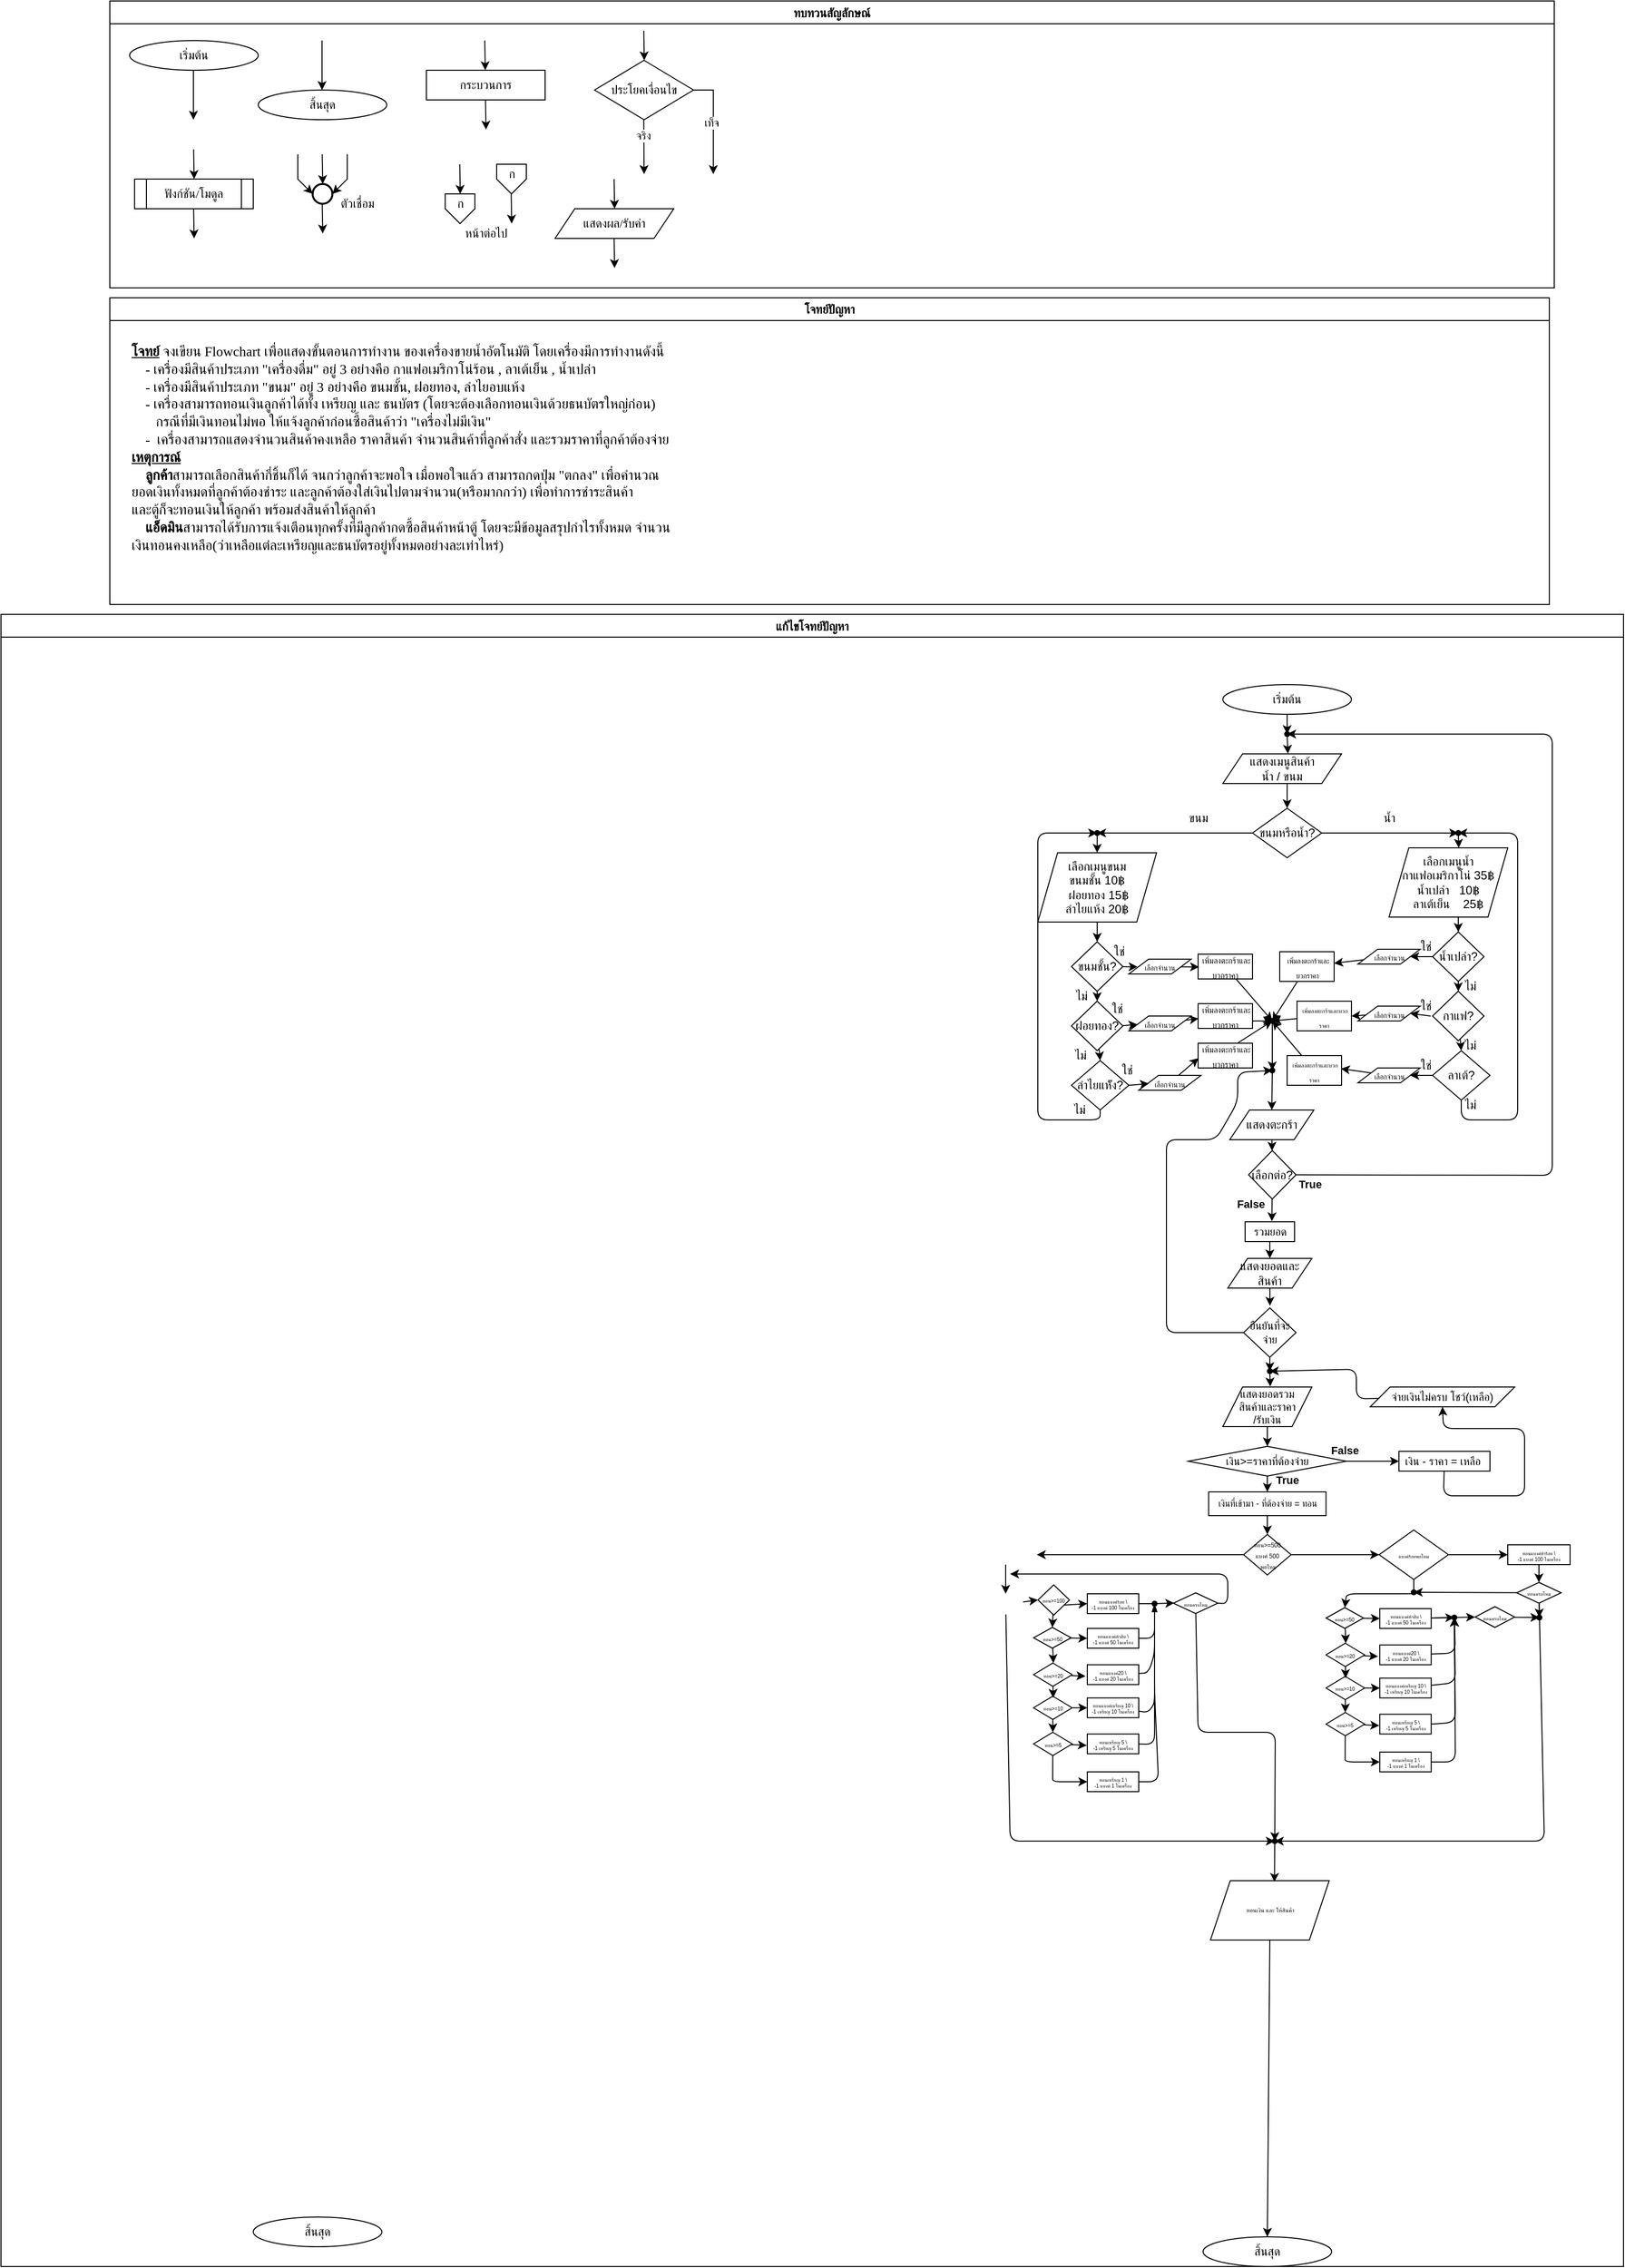 <mxfile>
    <diagram id="C5RBs43oDa-KdzZeNtuy" name="Page-1">
        <mxGraphModel dx="2304" dy="604" grid="1" gridSize="10" guides="1" tooltips="1" connect="1" arrows="1" fold="1" page="1" pageScale="1" pageWidth="827" pageHeight="1169" math="0" shadow="0">
            <root>
                <mxCell id="WIyWlLk6GJQsqaUBKTNV-0"/>
                <mxCell id="WIyWlLk6GJQsqaUBKTNV-1" parent="WIyWlLk6GJQsqaUBKTNV-0"/>
                <mxCell id="M7CGMbNuYNeq0SnUNNgH-6" value="ทบทวนสัญลักษณ์" style="swimlane;fontFamily=Sarabun;fontSource=https%3A%2F%2Ffonts.googleapis.com%2Fcss%3Ffamily%3DSarabun;" parent="WIyWlLk6GJQsqaUBKTNV-1" vertex="1">
                    <mxGeometry x="-1530" y="20" width="1460" height="290" as="geometry"/>
                </mxCell>
                <mxCell id="M7CGMbNuYNeq0SnUNNgH-2" value="&lt;font data-font-src=&quot;https://fonts.googleapis.com/css?family=Sarabun&quot; face=&quot;Sarabun&quot;&gt;เริ่มต้น&lt;/font&gt;" style="ellipse;whiteSpace=wrap;html=1;" parent="M7CGMbNuYNeq0SnUNNgH-6" vertex="1">
                    <mxGeometry x="20" y="40" width="130" height="30" as="geometry"/>
                </mxCell>
                <mxCell id="M7CGMbNuYNeq0SnUNNgH-5" value="" style="endArrow=classic;html=1;rounded=0;" parent="M7CGMbNuYNeq0SnUNNgH-6" edge="1">
                    <mxGeometry width="50" height="50" relative="1" as="geometry">
                        <mxPoint x="84.5" y="70" as="sourcePoint"/>
                        <mxPoint x="84.5" y="120" as="targetPoint"/>
                    </mxGeometry>
                </mxCell>
                <mxCell id="M7CGMbNuYNeq0SnUNNgH-3" value="&lt;font face=&quot;Sarabun&quot;&gt;สิ้นสุด&lt;/font&gt;" style="ellipse;whiteSpace=wrap;html=1;" parent="M7CGMbNuYNeq0SnUNNgH-6" vertex="1">
                    <mxGeometry x="150" y="90" width="130" height="30" as="geometry"/>
                </mxCell>
                <mxCell id="M7CGMbNuYNeq0SnUNNgH-4" value="" style="endArrow=classic;html=1;rounded=0;" parent="M7CGMbNuYNeq0SnUNNgH-6" edge="1">
                    <mxGeometry width="50" height="50" relative="1" as="geometry">
                        <mxPoint x="214.5" y="40" as="sourcePoint"/>
                        <mxPoint x="214.5" y="90" as="targetPoint"/>
                    </mxGeometry>
                </mxCell>
                <mxCell id="mvioNwK95yMqdUQ73LqQ-0" value="กระบวนการ" style="rounded=0;whiteSpace=wrap;html=1;fontFamily=Sarabun;fontSource=https%3A%2F%2Ffonts.googleapis.com%2Fcss%3Ffamily%3DSarabun;" parent="M7CGMbNuYNeq0SnUNNgH-6" vertex="1">
                    <mxGeometry x="320" y="70" width="120" height="30" as="geometry"/>
                </mxCell>
                <mxCell id="mvioNwK95yMqdUQ73LqQ-1" value="" style="endArrow=classic;html=1;rounded=0;" parent="M7CGMbNuYNeq0SnUNNgH-6" edge="1">
                    <mxGeometry width="50" height="50" relative="1" as="geometry">
                        <mxPoint x="379" y="40" as="sourcePoint"/>
                        <mxPoint x="379.5" y="70" as="targetPoint"/>
                    </mxGeometry>
                </mxCell>
                <mxCell id="mvioNwK95yMqdUQ73LqQ-2" value="" style="endArrow=classic;html=1;rounded=0;" parent="M7CGMbNuYNeq0SnUNNgH-6" edge="1">
                    <mxGeometry width="50" height="50" relative="1" as="geometry">
                        <mxPoint x="379.75" y="100" as="sourcePoint"/>
                        <mxPoint x="380.25" y="130" as="targetPoint"/>
                    </mxGeometry>
                </mxCell>
                <mxCell id="mvioNwK95yMqdUQ73LqQ-3" value="ประโยคเงื่อนไข" style="rhombus;whiteSpace=wrap;html=1;fontFamily=Sarabun;fontSource=https%3A%2F%2Ffonts.googleapis.com%2Fcss%3Ffamily%3DSarabun;" parent="M7CGMbNuYNeq0SnUNNgH-6" vertex="1">
                    <mxGeometry x="490" y="60" width="100" height="60" as="geometry"/>
                </mxCell>
                <mxCell id="mvioNwK95yMqdUQ73LqQ-4" value="" style="endArrow=classic;html=1;rounded=0;" parent="M7CGMbNuYNeq0SnUNNgH-6" edge="1">
                    <mxGeometry width="50" height="50" relative="1" as="geometry">
                        <mxPoint x="539.71" y="30" as="sourcePoint"/>
                        <mxPoint x="540.21" y="60" as="targetPoint"/>
                    </mxGeometry>
                </mxCell>
                <mxCell id="mvioNwK95yMqdUQ73LqQ-5" value="" style="endArrow=classic;html=1;rounded=0;" parent="M7CGMbNuYNeq0SnUNNgH-6" edge="1">
                    <mxGeometry width="50" height="50" relative="1" as="geometry">
                        <mxPoint x="539.71" y="120" as="sourcePoint"/>
                        <mxPoint x="540" y="175" as="targetPoint"/>
                    </mxGeometry>
                </mxCell>
                <mxCell id="mvioNwK95yMqdUQ73LqQ-7" value="จริง" style="edgeLabel;html=1;align=center;verticalAlign=middle;resizable=0;points=[];fontFamily=Sarabun;fontSource=https%3A%2F%2Ffonts.googleapis.com%2Fcss%3Ffamily%3DSarabun;" parent="mvioNwK95yMqdUQ73LqQ-5" vertex="1" connectable="0">
                    <mxGeometry x="-0.414" y="-1" relative="1" as="geometry">
                        <mxPoint as="offset"/>
                    </mxGeometry>
                </mxCell>
                <mxCell id="mvioNwK95yMqdUQ73LqQ-6" value="" style="endArrow=classic;html=1;rounded=0;exitX=1;exitY=0.5;exitDx=0;exitDy=0;" parent="M7CGMbNuYNeq0SnUNNgH-6" source="mvioNwK95yMqdUQ73LqQ-3" edge="1">
                    <mxGeometry width="50" height="50" relative="1" as="geometry">
                        <mxPoint x="620" y="95" as="sourcePoint"/>
                        <mxPoint x="610" y="175" as="targetPoint"/>
                        <Array as="points">
                            <mxPoint x="610" y="90"/>
                        </Array>
                    </mxGeometry>
                </mxCell>
                <mxCell id="mvioNwK95yMqdUQ73LqQ-8" value="&lt;font data-font-src=&quot;https://fonts.googleapis.com/css?family=Sarabun&quot; face=&quot;Sarabun&quot;&gt;เท็จ&lt;/font&gt;" style="edgeLabel;html=1;align=center;verticalAlign=middle;resizable=0;points=[];" parent="mvioNwK95yMqdUQ73LqQ-6" vertex="1" connectable="0">
                    <mxGeometry x="-0.002" y="-2" relative="1" as="geometry">
                        <mxPoint as="offset"/>
                    </mxGeometry>
                </mxCell>
                <mxCell id="mvioNwK95yMqdUQ73LqQ-9" value="&lt;font data-font-src=&quot;https://fonts.googleapis.com/css?family=Sarabun&quot; face=&quot;Sarabun&quot;&gt;ฟังก์ชัน/โมดูล&lt;/font&gt;" style="shape=process;whiteSpace=wrap;html=1;backgroundOutline=1;" parent="M7CGMbNuYNeq0SnUNNgH-6" vertex="1">
                    <mxGeometry x="25" y="180" width="120" height="30" as="geometry"/>
                </mxCell>
                <mxCell id="mvioNwK95yMqdUQ73LqQ-11" value="" style="endArrow=classic;html=1;rounded=0;" parent="M7CGMbNuYNeq0SnUNNgH-6" edge="1">
                    <mxGeometry width="50" height="50" relative="1" as="geometry">
                        <mxPoint x="84.71" y="150" as="sourcePoint"/>
                        <mxPoint x="85.21" y="180" as="targetPoint"/>
                    </mxGeometry>
                </mxCell>
                <mxCell id="mvioNwK95yMqdUQ73LqQ-12" value="" style="endArrow=classic;html=1;rounded=0;" parent="M7CGMbNuYNeq0SnUNNgH-6" edge="1">
                    <mxGeometry width="50" height="50" relative="1" as="geometry">
                        <mxPoint x="84.71" y="210" as="sourcePoint"/>
                        <mxPoint x="85.21" y="240" as="targetPoint"/>
                    </mxGeometry>
                </mxCell>
                <mxCell id="mvioNwK95yMqdUQ73LqQ-13" value="" style="strokeWidth=2;html=1;shape=mxgraph.flowchart.start_2;whiteSpace=wrap;" parent="M7CGMbNuYNeq0SnUNNgH-6" vertex="1">
                    <mxGeometry x="205" y="185" width="20" height="20" as="geometry"/>
                </mxCell>
                <mxCell id="mvioNwK95yMqdUQ73LqQ-16" value="" style="endArrow=classic;html=1;rounded=0;" parent="M7CGMbNuYNeq0SnUNNgH-6" edge="1">
                    <mxGeometry width="50" height="50" relative="1" as="geometry">
                        <mxPoint x="214.71" y="155" as="sourcePoint"/>
                        <mxPoint x="215.21" y="185" as="targetPoint"/>
                    </mxGeometry>
                </mxCell>
                <mxCell id="mvioNwK95yMqdUQ73LqQ-17" value="" style="endArrow=classic;html=1;rounded=0;entryX=0;entryY=0.5;entryDx=0;entryDy=0;entryPerimeter=0;" parent="M7CGMbNuYNeq0SnUNNgH-6" target="mvioNwK95yMqdUQ73LqQ-13" edge="1">
                    <mxGeometry width="50" height="50" relative="1" as="geometry">
                        <mxPoint x="190.0" y="155" as="sourcePoint"/>
                        <mxPoint x="190.5" y="185" as="targetPoint"/>
                        <Array as="points">
                            <mxPoint x="190" y="180"/>
                        </Array>
                    </mxGeometry>
                </mxCell>
                <mxCell id="mvioNwK95yMqdUQ73LqQ-18" value="" style="endArrow=classic;html=1;rounded=0;entryX=1;entryY=0.5;entryDx=0;entryDy=0;entryPerimeter=0;" parent="M7CGMbNuYNeq0SnUNNgH-6" target="mvioNwK95yMqdUQ73LqQ-13" edge="1">
                    <mxGeometry width="50" height="50" relative="1" as="geometry">
                        <mxPoint x="240.0" y="155" as="sourcePoint"/>
                        <mxPoint x="240.5" y="185" as="targetPoint"/>
                        <Array as="points">
                            <mxPoint x="240" y="180"/>
                        </Array>
                    </mxGeometry>
                </mxCell>
                <mxCell id="mvioNwK95yMqdUQ73LqQ-19" value="" style="endArrow=classic;html=1;rounded=0;" parent="M7CGMbNuYNeq0SnUNNgH-6" edge="1">
                    <mxGeometry width="50" height="50" relative="1" as="geometry">
                        <mxPoint x="214.71" y="205" as="sourcePoint"/>
                        <mxPoint x="215.21" y="235" as="targetPoint"/>
                    </mxGeometry>
                </mxCell>
                <mxCell id="mvioNwK95yMqdUQ73LqQ-20" value="&lt;font data-font-src=&quot;https://fonts.googleapis.com/css?family=Sarabun&quot; face=&quot;Sarabun&quot;&gt;ตัวเชื่อม&lt;/font&gt;" style="text;html=1;align=center;verticalAlign=middle;resizable=0;points=[];autosize=1;strokeColor=none;fillColor=none;" parent="M7CGMbNuYNeq0SnUNNgH-6" vertex="1">
                    <mxGeometry x="220" y="190" width="60" height="30" as="geometry"/>
                </mxCell>
                <mxCell id="mvioNwK95yMqdUQ73LqQ-25" value="" style="endArrow=classic;html=1;rounded=0;" parent="M7CGMbNuYNeq0SnUNNgH-6" edge="1">
                    <mxGeometry width="50" height="50" relative="1" as="geometry">
                        <mxPoint x="353.71" y="165" as="sourcePoint"/>
                        <mxPoint x="354.21" y="195" as="targetPoint"/>
                    </mxGeometry>
                </mxCell>
                <mxCell id="mvioNwK95yMqdUQ73LqQ-21" value="" style="verticalLabelPosition=bottom;verticalAlign=top;html=1;shape=offPageConnector;rounded=0;size=0.5;" parent="M7CGMbNuYNeq0SnUNNgH-6" vertex="1">
                    <mxGeometry x="339" y="195" width="30" height="30" as="geometry"/>
                </mxCell>
                <mxCell id="mvioNwK95yMqdUQ73LqQ-26" value="" style="endArrow=classic;html=1;rounded=0;" parent="M7CGMbNuYNeq0SnUNNgH-6" edge="1">
                    <mxGeometry width="50" height="50" relative="1" as="geometry">
                        <mxPoint x="405.71" y="195" as="sourcePoint"/>
                        <mxPoint x="406.21" y="225" as="targetPoint"/>
                    </mxGeometry>
                </mxCell>
                <mxCell id="mvioNwK95yMqdUQ73LqQ-27" value="" style="verticalLabelPosition=bottom;verticalAlign=top;html=1;shape=offPageConnector;rounded=0;size=0.5;" parent="M7CGMbNuYNeq0SnUNNgH-6" vertex="1">
                    <mxGeometry x="391" y="165" width="30" height="30" as="geometry"/>
                </mxCell>
                <mxCell id="mvioNwK95yMqdUQ73LqQ-28" value="หน้าต่อไป" style="text;html=1;align=center;verticalAlign=middle;resizable=0;points=[];autosize=1;strokeColor=none;fillColor=none;fontFamily=Sarabun;fontSource=https%3A%2F%2Ffonts.googleapis.com%2Fcss%3Ffamily%3DSarabun;" parent="M7CGMbNuYNeq0SnUNNgH-6" vertex="1">
                    <mxGeometry x="345" y="220" width="70" height="30" as="geometry"/>
                </mxCell>
                <mxCell id="mvioNwK95yMqdUQ73LqQ-29" value="ก" style="text;html=1;align=center;verticalAlign=middle;resizable=0;points=[];autosize=1;strokeColor=none;fillColor=none;fontFamily=Sarabun;fontSource=https%3A%2F%2Ffonts.googleapis.com%2Fcss%3Ffamily%3DSarabun;" parent="M7CGMbNuYNeq0SnUNNgH-6" vertex="1">
                    <mxGeometry x="339" y="190" width="30" height="30" as="geometry"/>
                </mxCell>
                <mxCell id="mvioNwK95yMqdUQ73LqQ-30" value="ก" style="text;html=1;align=center;verticalAlign=middle;resizable=0;points=[];autosize=1;strokeColor=none;fillColor=none;fontFamily=Sarabun;fontSource=https%3A%2F%2Ffonts.googleapis.com%2Fcss%3Ffamily%3DSarabun;" parent="M7CGMbNuYNeq0SnUNNgH-6" vertex="1">
                    <mxGeometry x="391" y="160" width="30" height="30" as="geometry"/>
                </mxCell>
                <mxCell id="mvioNwK95yMqdUQ73LqQ-32" value="แสดงผล/รับค่า" style="shape=parallelogram;perimeter=parallelogramPerimeter;whiteSpace=wrap;html=1;fixedSize=1;fontFamily=Sarabun;fontSource=https%3A%2F%2Ffonts.googleapis.com%2Fcss%3Ffamily%3DSarabun;" parent="M7CGMbNuYNeq0SnUNNgH-6" vertex="1">
                    <mxGeometry x="450" y="210" width="120" height="30" as="geometry"/>
                </mxCell>
                <mxCell id="mvioNwK95yMqdUQ73LqQ-33" value="" style="endArrow=classic;html=1;rounded=0;" parent="M7CGMbNuYNeq0SnUNNgH-6" edge="1">
                    <mxGeometry width="50" height="50" relative="1" as="geometry">
                        <mxPoint x="509.71" y="180" as="sourcePoint"/>
                        <mxPoint x="510.21" y="210" as="targetPoint"/>
                    </mxGeometry>
                </mxCell>
                <mxCell id="mvioNwK95yMqdUQ73LqQ-34" value="" style="endArrow=classic;html=1;rounded=0;" parent="M7CGMbNuYNeq0SnUNNgH-6" edge="1">
                    <mxGeometry width="50" height="50" relative="1" as="geometry">
                        <mxPoint x="509.71" y="240" as="sourcePoint"/>
                        <mxPoint x="510.21" y="270" as="targetPoint"/>
                    </mxGeometry>
                </mxCell>
                <mxCell id="mvioNwK95yMqdUQ73LqQ-36" value="แก้ไขโจทย์ปัญหา" style="swimlane;fontFamily=Sarabun;fontSource=https%3A%2F%2Ffonts.googleapis.com%2Fcss%3Ffamily%3DSarabun;" parent="WIyWlLk6GJQsqaUBKTNV-1" vertex="1">
                    <mxGeometry x="-1640" y="640" width="1640" height="1670" as="geometry"/>
                </mxCell>
                <mxCell id="mvioNwK95yMqdUQ73LqQ-69" value="&lt;font face=&quot;Sarabun&quot;&gt;สิ้นสุด&lt;/font&gt;" style="ellipse;whiteSpace=wrap;html=1;" parent="mvioNwK95yMqdUQ73LqQ-36" vertex="1">
                    <mxGeometry x="255" y="1620" width="130" height="30" as="geometry"/>
                </mxCell>
                <mxCell id="mvioNwK95yMqdUQ73LqQ-70" value="&lt;font data-font-src=&quot;https://fonts.googleapis.com/css?family=Sarabun&quot; face=&quot;Sarabun&quot;&gt;โจทย์ปัญหา&lt;/font&gt;" style="swimlane;whiteSpace=wrap;html=1;" parent="WIyWlLk6GJQsqaUBKTNV-1" vertex="1">
                    <mxGeometry x="-1530" y="320" width="1455" height="310" as="geometry"/>
                </mxCell>
                <mxCell id="mvioNwK95yMqdUQ73LqQ-71" value="&lt;p style=&quot;line-height: 120%;&quot;&gt;&lt;font data-font-src=&quot;https://fonts.googleapis.com/css?family=Sarabun&quot; face=&quot;Sarabun&quot; style=&quot;font-size: 14px;&quot;&gt;&lt;b&gt;&lt;u&gt;โจทย์&lt;/u&gt;&lt;/b&gt; จงเขียน Flowchart เพื่อแสดงขั้นตอนการทำงาน ของเครื่องขายน้ำอัตโนมัติ โดยเครื่องมีการทำงานดังนี้&lt;br&gt;&amp;nbsp; &amp;nbsp; - เครื่องมีสินค้าประเภท &quot;เครื่องดื่ม&quot; อยู่ 3 อย่างคือ กาแฟอเมริกาโน่ร้อน , ลาเต้เย็น , น้ำเปล่า&lt;br&gt;&amp;nbsp; &amp;nbsp; - เครื่องมีสินค้าประเภท &quot;ขนม&quot; อยู่ 3 อย่างคือ ขนมชั้น, ฝอยทอง, ลำไยอบแห้ง&lt;br&gt;&amp;nbsp; &amp;nbsp; - เครื่องสามารถทอนเงินลูกค้าได้ทั้ง เหรียญ และ ธนบัตร (โดยจะต้องเลือกทอนเงินด้วยธนบัตรใหญ่ก่อน)&lt;br&gt;&lt;/font&gt;&lt;span style=&quot;font-family: Sarabun; background-color: initial;&quot;&gt;&amp;nbsp; &amp;nbsp; &amp;nbsp; &amp;nbsp;กรณีที่มีเงินทอนไม่พอ ให้แจ้งลูกค้าก่อนซื้อสินค้าว่า &quot;เครื่องไม่มีเงิน&quot;&lt;br&gt;&amp;nbsp; &amp;nbsp; -&amp;nbsp; เครื่องสามารถแสดงจำนวนสินค้าคงเหลือ ราคาสินค้า จำนวนสินค้าที่ลูกค้าสั่ง และรวมราคาที่ลูกค้าต้องจ่าย&lt;br&gt;&lt;/span&gt;&lt;span style=&quot;font-family: Sarabun; background-color: initial;&quot;&gt;&lt;b&gt;&lt;u&gt;เหตุการณ์&lt;/u&gt;&lt;/b&gt;&lt;br&gt;&amp;nbsp; &amp;nbsp; &lt;b&gt;ลูกค้า&lt;/b&gt;สามารถเลือกสินค้ากี่ชิ้นก็ได้ จนกว่าลูกค้าจะพอใจ เมื่อพอใจแล้ว สามารถกดปุ่ม &quot;ตกลง&quot; เพื่อคำนวณ&lt;br&gt;ยอดเงินทั้งหมดที่ลูกค้าต้องชำระ และลูกค้าต้องใส่เงินไปตามจำนวน(หรือมากกว่า) เพื่อทำการชำระสินค้า&lt;br&gt;และตู้ก็จะทอนเงินให้ลูกค้า พร้อมส่งสินค้าให้ลูกค้า&lt;br&gt;&amp;nbsp; &amp;nbsp; &lt;b&gt;แอ็ดมิน&lt;/b&gt;สามารถได้รับการแจ้งเตือนทุกครั้งที่มีลูกค้ากดซื้อสินค้าหน้าตู้ โดยจะมีข้อมูลสรุปกำไรทั้งหมด จำนวน&lt;br&gt;เงินทอนคงเหลือ(ว่าเหลือแต่ละเหรียญและธนบัตรอยู่ทั้งหมดอย่างละเท่าไหร่)&lt;/span&gt;&lt;/p&gt;" style="text;html=1;align=left;verticalAlign=top;resizable=0;points=[];autosize=1;strokeColor=none;fillColor=none;fontSize=14;" parent="mvioNwK95yMqdUQ73LqQ-70" vertex="1">
                    <mxGeometry x="20" y="25" width="630" height="260" as="geometry"/>
                </mxCell>
                <mxCell id="49" value="&lt;font data-font-src=&quot;https://fonts.googleapis.com/css?family=Sarabun&quot; face=&quot;Sarabun&quot;&gt;เริ่มต้น&lt;/font&gt;" style="ellipse;whiteSpace=wrap;html=1;" vertex="1" parent="WIyWlLk6GJQsqaUBKTNV-1">
                    <mxGeometry x="-405" y="711" width="130" height="30" as="geometry"/>
                </mxCell>
                <mxCell id="50" value="&lt;font face=&quot;Sarabun&quot;&gt;สิ้นสุด&lt;/font&gt;" style="ellipse;whiteSpace=wrap;html=1;" vertex="1" parent="WIyWlLk6GJQsqaUBKTNV-1">
                    <mxGeometry x="-425" y="2280" width="130" height="30" as="geometry"/>
                </mxCell>
                <mxCell id="51" value="" style="endArrow=classic;html=1;" edge="1" parent="WIyWlLk6GJQsqaUBKTNV-1" target="112">
                    <mxGeometry width="50" height="50" relative="1" as="geometry">
                        <mxPoint x="-340" y="741" as="sourcePoint"/>
                        <mxPoint x="318" y="90" as="targetPoint"/>
                    </mxGeometry>
                </mxCell>
                <mxCell id="52" value="แสดงเมนูสินค้า&lt;br&gt;น้ำ / ขนม" style="shape=parallelogram;perimeter=parallelogramPerimeter;whiteSpace=wrap;html=1;fixedSize=1;" vertex="1" parent="WIyWlLk6GJQsqaUBKTNV-1">
                    <mxGeometry x="-405" y="781" width="120" height="30" as="geometry"/>
                </mxCell>
                <mxCell id="53" value="ขนมหรือน้ำ?" style="rhombus;whiteSpace=wrap;html=1;" vertex="1" parent="WIyWlLk6GJQsqaUBKTNV-1">
                    <mxGeometry x="-375" y="836" width="70" height="50" as="geometry"/>
                </mxCell>
                <mxCell id="54" value="" style="endArrow=classic;html=1;entryX=0.5;entryY=0;entryDx=0;entryDy=0;" edge="1" parent="WIyWlLk6GJQsqaUBKTNV-1" target="53">
                    <mxGeometry width="50" height="50" relative="1" as="geometry">
                        <mxPoint x="-340" y="811" as="sourcePoint"/>
                        <mxPoint x="318" y="160" as="targetPoint"/>
                    </mxGeometry>
                </mxCell>
                <mxCell id="55" value="" style="endArrow=classic;html=1;exitX=1;exitY=0.5;exitDx=0;exitDy=0;entryX=0.383;entryY=0.484;entryDx=0;entryDy=0;entryPerimeter=0;" edge="1" parent="WIyWlLk6GJQsqaUBKTNV-1" source="53" target="104">
                    <mxGeometry width="50" height="50" relative="1" as="geometry">
                        <mxPoint x="398.0" y="200" as="sourcePoint"/>
                        <mxPoint x="558" y="210" as="targetPoint"/>
                        <Array as="points">
                            <mxPoint x="-172" y="861"/>
                        </Array>
                    </mxGeometry>
                </mxCell>
                <mxCell id="56" value="ขนม" style="text;html=1;align=center;verticalAlign=middle;resizable=0;points=[];autosize=1;strokeColor=none;fillColor=none;" vertex="1" parent="WIyWlLk6GJQsqaUBKTNV-1">
                    <mxGeometry x="-455" y="831" width="50" height="30" as="geometry"/>
                </mxCell>
                <mxCell id="57" value="น้ำ" style="text;html=1;align=center;verticalAlign=middle;resizable=0;points=[];autosize=1;strokeColor=none;fillColor=none;" vertex="1" parent="WIyWlLk6GJQsqaUBKTNV-1">
                    <mxGeometry x="-257" y="831" width="40" height="30" as="geometry"/>
                </mxCell>
                <mxCell id="58" style="edgeStyle=none;html=1;entryX=0.5;entryY=0;entryDx=0;entryDy=0;" edge="1" parent="WIyWlLk6GJQsqaUBKTNV-1" source="59" target="63">
                    <mxGeometry relative="1" as="geometry"/>
                </mxCell>
                <mxCell id="59" value="เลือกเมนูขนม&lt;br&gt;ขนมชั้น 10฿&lt;br&gt;&amp;nbsp;ฝอยทอง 15฿&lt;br&gt;ลำไยแห้ง 20฿" style="shape=parallelogram;perimeter=parallelogramPerimeter;whiteSpace=wrap;html=1;fixedSize=1;" vertex="1" parent="WIyWlLk6GJQsqaUBKTNV-1">
                    <mxGeometry x="-592" y="881" width="120" height="70" as="geometry"/>
                </mxCell>
                <mxCell id="60" value="เลือกเมนูน้ำ&lt;br&gt;กาแฟอเมริกาโน่ 35฿&lt;br&gt;น้ำเปล่า&amp;nbsp; &amp;nbsp;10฿&lt;br&gt;ลาเต้เย็น&amp;nbsp; &amp;nbsp; 25฿" style="shape=parallelogram;perimeter=parallelogramPerimeter;whiteSpace=wrap;html=1;fixedSize=1;" vertex="1" parent="WIyWlLk6GJQsqaUBKTNV-1">
                    <mxGeometry x="-237" y="876" width="120" height="70" as="geometry"/>
                </mxCell>
                <mxCell id="61" style="edgeStyle=none;html=1;entryX=0.5;entryY=0;entryDx=0;entryDy=0;" edge="1" parent="WIyWlLk6GJQsqaUBKTNV-1" source="63" target="65">
                    <mxGeometry relative="1" as="geometry"/>
                </mxCell>
                <mxCell id="62" style="edgeStyle=none;html=1;entryX=0.14;entryY=0.516;entryDx=0;entryDy=0;entryPerimeter=0;" edge="1" parent="WIyWlLk6GJQsqaUBKTNV-1" source="63" target="139">
                    <mxGeometry relative="1" as="geometry">
                        <mxPoint x="178" y="325" as="targetPoint"/>
                    </mxGeometry>
                </mxCell>
                <mxCell id="63" value="ขนมชั้น?" style="rhombus;whiteSpace=wrap;html=1;" vertex="1" parent="WIyWlLk6GJQsqaUBKTNV-1">
                    <mxGeometry x="-558" y="971" width="52" height="50" as="geometry"/>
                </mxCell>
                <mxCell id="64" style="edgeStyle=none;html=1;entryX=0.5;entryY=0;entryDx=0;entryDy=0;" edge="1" parent="WIyWlLk6GJQsqaUBKTNV-1" source="65" target="67">
                    <mxGeometry relative="1" as="geometry"/>
                </mxCell>
                <mxCell id="65" value="ฝอยทอง?" style="rhombus;whiteSpace=wrap;html=1;" vertex="1" parent="WIyWlLk6GJQsqaUBKTNV-1">
                    <mxGeometry x="-558" y="1031" width="52" height="50" as="geometry"/>
                </mxCell>
                <mxCell id="66" style="edgeStyle=none;html=1;exitX=0;exitY=0.5;exitDx=0;exitDy=0;" edge="1" parent="WIyWlLk6GJQsqaUBKTNV-1" source="53" target="79">
                    <mxGeometry relative="1" as="geometry">
                        <mxPoint x="128" y="186" as="sourcePoint"/>
                        <mxPoint x="178" y="200" as="targetPoint"/>
                        <Array as="points"/>
                    </mxGeometry>
                </mxCell>
                <mxCell id="67" value="ลำไยแห้ัง?" style="rhombus;whiteSpace=wrap;html=1;" vertex="1" parent="WIyWlLk6GJQsqaUBKTNV-1">
                    <mxGeometry x="-558" y="1091" width="58" height="50" as="geometry"/>
                </mxCell>
                <mxCell id="68" style="edgeStyle=none;html=1;entryX=0.399;entryY=0.514;entryDx=0;entryDy=0;entryPerimeter=0;" edge="1" parent="WIyWlLk6GJQsqaUBKTNV-1" source="69" target="110">
                    <mxGeometry relative="1" as="geometry"/>
                </mxCell>
                <mxCell id="69" value="&lt;font style=&quot;font-size: 8px;&quot;&gt;&amp;nbsp;เพิ่มลงตะกร้าและบวกราคา&lt;/font&gt;" style="rounded=0;whiteSpace=wrap;html=1;" vertex="1" parent="WIyWlLk6GJQsqaUBKTNV-1">
                    <mxGeometry x="-430" y="983.5" width="55" height="25" as="geometry"/>
                </mxCell>
                <mxCell id="70" value="ไม่&lt;br&gt;" style="text;html=1;align=center;verticalAlign=middle;resizable=0;points=[];autosize=1;strokeColor=none;fillColor=none;" vertex="1" parent="WIyWlLk6GJQsqaUBKTNV-1">
                    <mxGeometry x="-568" y="1011" width="40" height="30" as="geometry"/>
                </mxCell>
                <mxCell id="71" value="ไม่&lt;br&gt;" style="text;html=1;align=center;verticalAlign=middle;resizable=0;points=[];autosize=1;strokeColor=none;fillColor=none;" vertex="1" parent="WIyWlLk6GJQsqaUBKTNV-1">
                    <mxGeometry x="-569" y="1071" width="40" height="30" as="geometry"/>
                </mxCell>
                <mxCell id="72" style="edgeStyle=none;html=1;entryX=0.139;entryY=0.563;entryDx=0;entryDy=0;entryPerimeter=0;" edge="1" parent="WIyWlLk6GJQsqaUBKTNV-1" target="141">
                    <mxGeometry relative="1" as="geometry">
                        <mxPoint x="-506" y="1055.76" as="sourcePoint"/>
                        <mxPoint x="178" y="385" as="targetPoint"/>
                    </mxGeometry>
                </mxCell>
                <mxCell id="73" style="edgeStyle=none;html=1;entryX=0.399;entryY=0.648;entryDx=0;entryDy=0;entryPerimeter=0;" edge="1" parent="WIyWlLk6GJQsqaUBKTNV-1" target="110">
                    <mxGeometry relative="1" as="geometry">
                        <mxPoint x="-375" y="1051" as="sourcePoint"/>
                    </mxGeometry>
                </mxCell>
                <mxCell id="74" style="edgeStyle=none;html=1;entryX=0.38;entryY=0.514;entryDx=0;entryDy=0;entryPerimeter=0;" edge="1" parent="WIyWlLk6GJQsqaUBKTNV-1" target="110">
                    <mxGeometry relative="1" as="geometry">
                        <mxPoint x="-398" y="1078.447" as="sourcePoint"/>
                    </mxGeometry>
                </mxCell>
                <mxCell id="75" value="ใช่" style="text;html=1;align=center;verticalAlign=middle;resizable=0;points=[];autosize=1;strokeColor=none;fillColor=none;" vertex="1" parent="WIyWlLk6GJQsqaUBKTNV-1">
                    <mxGeometry x="-530" y="966" width="40" height="30" as="geometry"/>
                </mxCell>
                <mxCell id="76" value="ใช่" style="text;html=1;align=center;verticalAlign=middle;resizable=0;points=[];autosize=1;strokeColor=none;fillColor=none;" vertex="1" parent="WIyWlLk6GJQsqaUBKTNV-1">
                    <mxGeometry x="-532" y="1024" width="40" height="30" as="geometry"/>
                </mxCell>
                <mxCell id="77" value="ใช่" style="text;html=1;align=center;verticalAlign=middle;resizable=0;points=[];autosize=1;strokeColor=none;fillColor=none;" vertex="1" parent="WIyWlLk6GJQsqaUBKTNV-1">
                    <mxGeometry x="-522" y="1086" width="40" height="30" as="geometry"/>
                </mxCell>
                <mxCell id="78" style="edgeStyle=none;html=1;entryX=0.5;entryY=0;entryDx=0;entryDy=0;" edge="1" parent="WIyWlLk6GJQsqaUBKTNV-1" source="79" target="59">
                    <mxGeometry relative="1" as="geometry"/>
                </mxCell>
                <mxCell id="79" value="" style="shape=waypoint;sketch=0;fillStyle=solid;size=6;pointerEvents=1;points=[];fillColor=none;resizable=0;rotatable=0;perimeter=centerPerimeter;snapToPoint=1;" vertex="1" parent="WIyWlLk6GJQsqaUBKTNV-1">
                    <mxGeometry x="-542" y="851" width="20" height="20" as="geometry"/>
                </mxCell>
                <mxCell id="80" style="edgeStyle=none;html=1;" edge="1" parent="WIyWlLk6GJQsqaUBKTNV-1" source="67" target="79">
                    <mxGeometry relative="1" as="geometry">
                        <mxPoint x="108" y="190" as="targetPoint"/>
                        <Array as="points">
                            <mxPoint x="-529" y="1151"/>
                            <mxPoint x="-592" y="1151"/>
                            <mxPoint x="-592" y="1011"/>
                            <mxPoint x="-592" y="861"/>
                        </Array>
                    </mxGeometry>
                </mxCell>
                <mxCell id="81" value="ไม่&lt;br&gt;" style="text;html=1;align=center;verticalAlign=middle;resizable=0;points=[];autosize=1;strokeColor=none;fillColor=none;" vertex="1" parent="WIyWlLk6GJQsqaUBKTNV-1">
                    <mxGeometry x="-570" y="1126" width="40" height="30" as="geometry"/>
                </mxCell>
                <mxCell id="82" style="edgeStyle=none;html=1;entryX=0.5;entryY=0;entryDx=0;entryDy=0;exitX=0.583;exitY=0.995;exitDx=0;exitDy=0;exitPerimeter=0;" edge="1" parent="WIyWlLk6GJQsqaUBKTNV-1" source="60" target="84">
                    <mxGeometry relative="1" as="geometry">
                        <mxPoint x="493" y="280" as="sourcePoint"/>
                    </mxGeometry>
                </mxCell>
                <mxCell id="83" style="edgeStyle=none;html=1;entryX=1;entryY=0.5;entryDx=0;entryDy=0;" edge="1" parent="WIyWlLk6GJQsqaUBKTNV-1" source="84" target="148">
                    <mxGeometry relative="1" as="geometry"/>
                </mxCell>
                <mxCell id="84" value="น้ำเปล่า?" style="rhombus;whiteSpace=wrap;html=1;" vertex="1" parent="WIyWlLk6GJQsqaUBKTNV-1">
                    <mxGeometry x="-193" y="961" width="52" height="50" as="geometry"/>
                </mxCell>
                <mxCell id="85" value="กาแฟ?" style="rhombus;whiteSpace=wrap;html=1;" vertex="1" parent="WIyWlLk6GJQsqaUBKTNV-1">
                    <mxGeometry x="-193" y="1021" width="52" height="50" as="geometry"/>
                </mxCell>
                <mxCell id="86" style="edgeStyle=none;html=1;entryX=0.5;entryY=0;entryDx=0;entryDy=0;" edge="1" parent="WIyWlLk6GJQsqaUBKTNV-1" source="84" target="85">
                    <mxGeometry relative="1" as="geometry"/>
                </mxCell>
                <mxCell id="87" style="edgeStyle=none;html=1;entryX=1;entryY=0.5;entryDx=0;entryDy=0;" edge="1" parent="WIyWlLk6GJQsqaUBKTNV-1" source="88" target="152">
                    <mxGeometry relative="1" as="geometry"/>
                </mxCell>
                <mxCell id="88" value="ลาเต้?" style="rhombus;whiteSpace=wrap;html=1;" vertex="1" parent="WIyWlLk6GJQsqaUBKTNV-1">
                    <mxGeometry x="-193" y="1081" width="58" height="50" as="geometry"/>
                </mxCell>
                <mxCell id="89" style="edgeStyle=none;html=1;entryX=0.5;entryY=0;entryDx=0;entryDy=0;" edge="1" parent="WIyWlLk6GJQsqaUBKTNV-1" source="85" target="88">
                    <mxGeometry relative="1" as="geometry"/>
                </mxCell>
                <mxCell id="90" style="edgeStyle=none;html=1;entryX=0.635;entryY=0.469;entryDx=0;entryDy=0;entryPerimeter=0;fontSize=6;" edge="1" parent="WIyWlLk6GJQsqaUBKTNV-1" source="91" target="110">
                    <mxGeometry relative="1" as="geometry"/>
                </mxCell>
                <mxCell id="91" value="&lt;font style=&quot;font-size: 7px;&quot;&gt;&amp;nbsp;เพิ่มลงตะกร้าและบวกราคา&lt;/font&gt;" style="rounded=0;whiteSpace=wrap;html=1;" vertex="1" parent="WIyWlLk6GJQsqaUBKTNV-1">
                    <mxGeometry x="-347.5" y="981" width="55" height="30" as="geometry"/>
                </mxCell>
                <mxCell id="92" value="ไม่&lt;br&gt;" style="text;html=1;align=center;verticalAlign=middle;resizable=0;points=[];autosize=1;strokeColor=none;fillColor=none;" vertex="1" parent="WIyWlLk6GJQsqaUBKTNV-1">
                    <mxGeometry x="-175" y="1001" width="40" height="30" as="geometry"/>
                </mxCell>
                <mxCell id="93" value="ไม่&lt;br&gt;" style="text;html=1;align=center;verticalAlign=middle;resizable=0;points=[];autosize=1;strokeColor=none;fillColor=none;" vertex="1" parent="WIyWlLk6GJQsqaUBKTNV-1">
                    <mxGeometry x="-175" y="1061" width="40" height="30" as="geometry"/>
                </mxCell>
                <mxCell id="94" style="edgeStyle=none;html=1;entryX=1;entryY=0.5;entryDx=0;entryDy=0;" edge="1" parent="WIyWlLk6GJQsqaUBKTNV-1" target="150">
                    <mxGeometry relative="1" as="geometry">
                        <mxPoint x="-195" y="1046" as="sourcePoint"/>
                        <mxPoint x="543" y="380" as="targetPoint"/>
                    </mxGeometry>
                </mxCell>
                <mxCell id="95" style="edgeStyle=none;html=1;" edge="1" parent="WIyWlLk6GJQsqaUBKTNV-1" source="96" target="110">
                    <mxGeometry relative="1" as="geometry"/>
                </mxCell>
                <mxCell id="96" value="&lt;font style=&quot;font-size: 6px;&quot;&gt;&amp;nbsp;เพิ่มลงตะกร้าและบวกราคา&lt;/font&gt;" style="rounded=0;whiteSpace=wrap;html=1;" vertex="1" parent="WIyWlLk6GJQsqaUBKTNV-1">
                    <mxGeometry x="-330" y="1031" width="55" height="30" as="geometry"/>
                </mxCell>
                <mxCell id="97" style="edgeStyle=none;html=1;" edge="1" parent="WIyWlLk6GJQsqaUBKTNV-1" source="98" target="110">
                    <mxGeometry relative="1" as="geometry"/>
                </mxCell>
                <mxCell id="98" value="&lt;font style=&quot;font-size: 6px;&quot;&gt;&amp;nbsp;เพิ่มลงตะกร้าและบวกราคา&lt;/font&gt;" style="rounded=0;whiteSpace=wrap;html=1;" vertex="1" parent="WIyWlLk6GJQsqaUBKTNV-1">
                    <mxGeometry x="-340" y="1086" width="55" height="30" as="geometry"/>
                </mxCell>
                <mxCell id="99" value="ใช่" style="text;html=1;align=center;verticalAlign=middle;resizable=0;points=[];autosize=1;strokeColor=none;fillColor=none;" vertex="1" parent="WIyWlLk6GJQsqaUBKTNV-1">
                    <mxGeometry x="-220" y="1021" width="40" height="30" as="geometry"/>
                </mxCell>
                <mxCell id="100" value="ใช่" style="text;html=1;align=center;verticalAlign=middle;resizable=0;points=[];autosize=1;strokeColor=none;fillColor=none;" vertex="1" parent="WIyWlLk6GJQsqaUBKTNV-1">
                    <mxGeometry x="-220" y="1081" width="40" height="30" as="geometry"/>
                </mxCell>
                <mxCell id="101" value="ไม่&lt;br&gt;" style="text;html=1;align=center;verticalAlign=middle;resizable=0;points=[];autosize=1;strokeColor=none;fillColor=none;" vertex="1" parent="WIyWlLk6GJQsqaUBKTNV-1">
                    <mxGeometry x="-175" y="1121" width="40" height="30" as="geometry"/>
                </mxCell>
                <mxCell id="102" value="ใช่" style="text;html=1;align=center;verticalAlign=middle;resizable=0;points=[];autosize=1;strokeColor=none;fillColor=none;" vertex="1" parent="WIyWlLk6GJQsqaUBKTNV-1">
                    <mxGeometry x="-220" y="961" width="40" height="30" as="geometry"/>
                </mxCell>
                <mxCell id="103" style="edgeStyle=none;html=1;entryX=0.587;entryY=0;entryDx=0;entryDy=0;entryPerimeter=0;" edge="1" parent="WIyWlLk6GJQsqaUBKTNV-1" source="104" target="60">
                    <mxGeometry relative="1" as="geometry"/>
                </mxCell>
                <mxCell id="104" value="" style="shape=waypoint;sketch=0;fillStyle=solid;size=6;pointerEvents=1;points=[];fillColor=none;resizable=0;rotatable=0;perimeter=centerPerimeter;snapToPoint=1;" vertex="1" parent="WIyWlLk6GJQsqaUBKTNV-1">
                    <mxGeometry x="-177" y="851" width="20" height="20" as="geometry"/>
                </mxCell>
                <mxCell id="105" style="edgeStyle=none;html=1;" edge="1" parent="WIyWlLk6GJQsqaUBKTNV-1" source="88" target="104">
                    <mxGeometry relative="1" as="geometry">
                        <mxPoint x="513.0" y="179.47" as="targetPoint"/>
                        <Array as="points">
                            <mxPoint x="-164" y="1151"/>
                            <mxPoint x="-137" y="1151"/>
                            <mxPoint x="-107" y="1151"/>
                            <mxPoint x="-107" y="861"/>
                        </Array>
                    </mxGeometry>
                </mxCell>
                <mxCell id="106" style="edgeStyle=none;html=1;" edge="1" parent="WIyWlLk6GJQsqaUBKTNV-1" source="107" target="108">
                    <mxGeometry relative="1" as="geometry"/>
                </mxCell>
                <mxCell id="107" value="แสดงตะกร้า" style="shape=parallelogram;perimeter=parallelogramPerimeter;whiteSpace=wrap;html=1;fixedSize=1;" vertex="1" parent="WIyWlLk6GJQsqaUBKTNV-1">
                    <mxGeometry x="-398" y="1141" width="85" height="30" as="geometry"/>
                </mxCell>
                <mxCell id="108" value="เลือกต่อ?" style="rhombus;whiteSpace=wrap;html=1;" vertex="1" parent="WIyWlLk6GJQsqaUBKTNV-1">
                    <mxGeometry x="-379" y="1182" width="48" height="49" as="geometry"/>
                </mxCell>
                <mxCell id="109" style="edgeStyle=none;html=1;fontSize=11;" edge="1" parent="WIyWlLk6GJQsqaUBKTNV-1" source="110" target="124">
                    <mxGeometry relative="1" as="geometry"/>
                </mxCell>
                <mxCell id="110" value="" style="shape=waypoint;sketch=0;fillStyle=solid;size=6;pointerEvents=1;points=[];fillColor=none;resizable=0;rotatable=0;perimeter=centerPerimeter;snapToPoint=1;" vertex="1" parent="WIyWlLk6GJQsqaUBKTNV-1">
                    <mxGeometry x="-365" y="1041" width="20" height="20" as="geometry"/>
                </mxCell>
                <mxCell id="111" style="edgeStyle=none;html=1;entryX=0.548;entryY=-0.004;entryDx=0;entryDy=0;entryPerimeter=0;" edge="1" parent="WIyWlLk6GJQsqaUBKTNV-1" source="112" target="52">
                    <mxGeometry relative="1" as="geometry"/>
                </mxCell>
                <mxCell id="112" value="" style="shape=waypoint;sketch=0;fillStyle=solid;size=6;pointerEvents=1;points=[];fillColor=none;resizable=0;rotatable=0;perimeter=centerPerimeter;snapToPoint=1;" vertex="1" parent="WIyWlLk6GJQsqaUBKTNV-1">
                    <mxGeometry x="-350" y="751" width="20" height="20" as="geometry"/>
                </mxCell>
                <mxCell id="113" style="edgeStyle=none;html=1;" edge="1" parent="WIyWlLk6GJQsqaUBKTNV-1" source="108" target="112">
                    <mxGeometry relative="1" as="geometry">
                        <mxPoint x="378" y="80" as="targetPoint"/>
                        <Array as="points">
                            <mxPoint x="-72" y="1207"/>
                            <mxPoint x="-72" y="761"/>
                        </Array>
                    </mxGeometry>
                </mxCell>
                <mxCell id="114" value="&lt;p style=&quot;line-height: 120%; font-size: 11px;&quot;&gt;True&lt;br&gt;&lt;/p&gt;" style="text;strokeColor=none;fillColor=none;html=1;fontSize=24;fontStyle=1;verticalAlign=middle;align=center;" vertex="1" parent="WIyWlLk6GJQsqaUBKTNV-1">
                    <mxGeometry x="-350" y="1201" width="65" height="30" as="geometry"/>
                </mxCell>
                <mxCell id="115" value="&lt;p style=&quot;line-height: 120%; font-size: 11px;&quot;&gt;False&lt;br&gt;&lt;/p&gt;" style="text;strokeColor=none;fillColor=none;html=1;fontSize=24;fontStyle=1;verticalAlign=middle;align=center;" vertex="1" parent="WIyWlLk6GJQsqaUBKTNV-1">
                    <mxGeometry x="-410" y="1221" width="65" height="30" as="geometry"/>
                </mxCell>
                <mxCell id="116" style="edgeStyle=none;html=1;entryX=0.5;entryY=0;entryDx=0;entryDy=0;fontSize=11;" edge="1" parent="WIyWlLk6GJQsqaUBKTNV-1" source="117" target="120">
                    <mxGeometry relative="1" as="geometry"/>
                </mxCell>
                <mxCell id="117" value="รวมยอด" style="rounded=0;whiteSpace=wrap;html=1;fontSize=11;" vertex="1" parent="WIyWlLk6GJQsqaUBKTNV-1">
                    <mxGeometry x="-382.5" y="1254" width="50" height="20" as="geometry"/>
                </mxCell>
                <mxCell id="118" value="ยืนยันที่จะจ่าย" style="rhombus;whiteSpace=wrap;html=1;fontSize=11;" vertex="1" parent="WIyWlLk6GJQsqaUBKTNV-1">
                    <mxGeometry x="-384" y="1341" width="53" height="50" as="geometry"/>
                </mxCell>
                <mxCell id="119" style="edgeStyle=none;html=1;entryX=0.502;entryY=-0.043;entryDx=0;entryDy=0;entryPerimeter=0;fontSize=11;" edge="1" parent="WIyWlLk6GJQsqaUBKTNV-1" source="120" target="118">
                    <mxGeometry relative="1" as="geometry"/>
                </mxCell>
                <mxCell id="120" value="แสดงยอดและสินค้า" style="shape=parallelogram;perimeter=parallelogramPerimeter;whiteSpace=wrap;html=1;fixedSize=1;" vertex="1" parent="WIyWlLk6GJQsqaUBKTNV-1">
                    <mxGeometry x="-400" y="1291" width="85" height="30" as="geometry"/>
                </mxCell>
                <mxCell id="121" style="edgeStyle=none;html=1;fontSize=11;entryX=0.84;entryY=1.08;entryDx=0;entryDy=0;entryPerimeter=0;" edge="1" parent="WIyWlLk6GJQsqaUBKTNV-1" source="108" target="115">
                    <mxGeometry relative="1" as="geometry">
                        <mxPoint x="304" y="620" as="targetPoint"/>
                    </mxGeometry>
                </mxCell>
                <mxCell id="122" style="edgeStyle=none;html=1;fontSize=11;" edge="1" parent="WIyWlLk6GJQsqaUBKTNV-1" source="118" target="124">
                    <mxGeometry relative="1" as="geometry">
                        <mxPoint x="198" y="490" as="targetPoint"/>
                        <Array as="points">
                            <mxPoint x="-462" y="1366"/>
                            <mxPoint x="-462" y="1171"/>
                            <mxPoint x="-412" y="1171"/>
                            <mxPoint x="-390" y="1133"/>
                            <mxPoint x="-390" y="1103"/>
                        </Array>
                    </mxGeometry>
                </mxCell>
                <mxCell id="123" style="edgeStyle=none;html=1;entryX=0.5;entryY=0;entryDx=0;entryDy=0;fontSize=11;" edge="1" parent="WIyWlLk6GJQsqaUBKTNV-1" source="124" target="107">
                    <mxGeometry relative="1" as="geometry"/>
                </mxCell>
                <mxCell id="124" value="" style="shape=waypoint;sketch=0;fillStyle=solid;size=6;pointerEvents=1;points=[];fillColor=none;resizable=0;rotatable=0;perimeter=centerPerimeter;snapToPoint=1;fontSize=11;" vertex="1" parent="WIyWlLk6GJQsqaUBKTNV-1">
                    <mxGeometry x="-365" y="1091" width="20" height="20" as="geometry"/>
                </mxCell>
                <mxCell id="125" style="edgeStyle=none;html=1;entryX=0.552;entryY=0;entryDx=0;entryDy=0;entryPerimeter=0;fontSize=11;" edge="1" parent="WIyWlLk6GJQsqaUBKTNV-1" source="127">
                    <mxGeometry relative="1" as="geometry">
                        <mxPoint x="-360.016" y="1461" as="targetPoint"/>
                    </mxGeometry>
                </mxCell>
                <mxCell id="126" style="edgeStyle=none;html=1;entryX=0.5;entryY=0;entryDx=0;entryDy=0;fontSize=11;" edge="1" parent="WIyWlLk6GJQsqaUBKTNV-1" source="127" target="129">
                    <mxGeometry relative="1" as="geometry"/>
                </mxCell>
                <mxCell id="127" value="แสดงยอดรวม&lt;br&gt;สินค้าและราคา&lt;br&gt;/รับเงิน" style="shape=parallelogram;perimeter=parallelogramPerimeter;whiteSpace=wrap;html=1;fixedSize=1;fontSize=11;" vertex="1" parent="WIyWlLk6GJQsqaUBKTNV-1">
                    <mxGeometry x="-405" y="1421" width="90" height="40" as="geometry"/>
                </mxCell>
                <mxCell id="128" style="edgeStyle=none;html=1;entryX=0.5;entryY=0;entryDx=0;entryDy=0;fontSize=6;" edge="1" parent="WIyWlLk6GJQsqaUBKTNV-1" source="129">
                    <mxGeometry relative="1" as="geometry">
                        <mxPoint x="-360" y="1527" as="targetPoint"/>
                    </mxGeometry>
                </mxCell>
                <mxCell id="129" value="เงิน&amp;gt;=ราคาที่ต้องจ่าย" style="rhombus;whiteSpace=wrap;html=1;fontSize=11;" vertex="1" parent="WIyWlLk6GJQsqaUBKTNV-1">
                    <mxGeometry x="-440" y="1481" width="160" height="30" as="geometry"/>
                </mxCell>
                <mxCell id="130" value="เงิน - ราคา = เหลือ&amp;nbsp;" style="rounded=0;whiteSpace=wrap;html=1;fontSize=11;" vertex="1" parent="WIyWlLk6GJQsqaUBKTNV-1">
                    <mxGeometry x="-227" y="1486" width="92" height="20" as="geometry"/>
                </mxCell>
                <mxCell id="131" style="edgeStyle=none;html=1;entryX=0.532;entryY=-0.013;entryDx=0;entryDy=0;entryPerimeter=0;fontSize=11;" edge="1" parent="WIyWlLk6GJQsqaUBKTNV-1" source="132" target="127">
                    <mxGeometry relative="1" as="geometry"/>
                </mxCell>
                <mxCell id="132" value="" style="shape=waypoint;sketch=0;fillStyle=solid;size=6;pointerEvents=1;points=[];fillColor=none;resizable=0;rotatable=0;perimeter=centerPerimeter;snapToPoint=1;fontSize=11;" vertex="1" parent="WIyWlLk6GJQsqaUBKTNV-1">
                    <mxGeometry x="-367.5" y="1395" width="20" height="20" as="geometry"/>
                </mxCell>
                <mxCell id="133" style="edgeStyle=none;html=1;fontSize=11;" edge="1" parent="WIyWlLk6GJQsqaUBKTNV-1" source="118" target="132">
                    <mxGeometry relative="1" as="geometry">
                        <mxPoint x="298" y="730" as="targetPoint"/>
                    </mxGeometry>
                </mxCell>
                <mxCell id="134" style="edgeStyle=none;html=1;fontSize=11;" edge="1" parent="WIyWlLk6GJQsqaUBKTNV-1" source="135" target="132">
                    <mxGeometry relative="1" as="geometry">
                        <Array as="points">
                            <mxPoint x="-270" y="1433"/>
                            <mxPoint x="-270" y="1403"/>
                        </Array>
                    </mxGeometry>
                </mxCell>
                <mxCell id="135" value="จ่ายเงินไม่ครบ โชว์(เหลือ)" style="shape=parallelogram;perimeter=parallelogramPerimeter;whiteSpace=wrap;html=1;fixedSize=1;fontSize=11;" vertex="1" parent="WIyWlLk6GJQsqaUBKTNV-1">
                    <mxGeometry x="-256" y="1421" width="146" height="20" as="geometry"/>
                </mxCell>
                <mxCell id="136" style="edgeStyle=none;html=1;fontSize=11;entryX=0;entryY=0.5;entryDx=0;entryDy=0;" edge="1" parent="WIyWlLk6GJQsqaUBKTNV-1" source="129" target="130">
                    <mxGeometry relative="1" as="geometry">
                        <mxPoint x="418.0" y="825" as="targetPoint"/>
                    </mxGeometry>
                </mxCell>
                <mxCell id="137" style="edgeStyle=none;html=1;fontSize=11;entryX=0.5;entryY=1;entryDx=0;entryDy=0;" edge="1" parent="WIyWlLk6GJQsqaUBKTNV-1" source="130" target="135">
                    <mxGeometry relative="1" as="geometry">
                        <mxPoint x="479" y="870" as="targetPoint"/>
                        <Array as="points">
                            <mxPoint x="-182" y="1531"/>
                            <mxPoint x="-100" y="1531"/>
                            <mxPoint x="-100" y="1463"/>
                            <mxPoint x="-182" y="1463"/>
                        </Array>
                    </mxGeometry>
                </mxCell>
                <mxCell id="138" style="edgeStyle=none;html=1;entryX=0.017;entryY=0.515;entryDx=0;entryDy=0;entryPerimeter=0;fontSize=7;" edge="1" parent="WIyWlLk6GJQsqaUBKTNV-1" source="139" target="69">
                    <mxGeometry relative="1" as="geometry"/>
                </mxCell>
                <mxCell id="139" value="&lt;font style=&quot;font-size: 7px;&quot;&gt;เลือกจำนวน&lt;/font&gt;" style="shape=parallelogram;perimeter=parallelogramPerimeter;whiteSpace=wrap;html=1;fixedSize=1;" vertex="1" parent="WIyWlLk6GJQsqaUBKTNV-1">
                    <mxGeometry x="-500" y="988.5" width="63" height="15" as="geometry"/>
                </mxCell>
                <mxCell id="140" style="edgeStyle=none;html=1;entryX=0.008;entryY=0.605;entryDx=0;entryDy=0;entryPerimeter=0;fontSize=8;" edge="1" parent="WIyWlLk6GJQsqaUBKTNV-1" source="141" target="142">
                    <mxGeometry relative="1" as="geometry"/>
                </mxCell>
                <mxCell id="141" value="&lt;font style=&quot;font-size: 7px;&quot;&gt;เลือกจำนวน&lt;/font&gt;" style="shape=parallelogram;perimeter=parallelogramPerimeter;whiteSpace=wrap;html=1;fixedSize=1;" vertex="1" parent="WIyWlLk6GJQsqaUBKTNV-1">
                    <mxGeometry x="-500" y="1046" width="63" height="15" as="geometry"/>
                </mxCell>
                <mxCell id="142" value="&lt;font style=&quot;font-size: 8px;&quot;&gt;&amp;nbsp;เพิ่มลงตะกร้าและบวกราคา&lt;/font&gt;" style="rounded=0;whiteSpace=wrap;html=1;" vertex="1" parent="WIyWlLk6GJQsqaUBKTNV-1">
                    <mxGeometry x="-430" y="1033.5" width="55" height="25" as="geometry"/>
                </mxCell>
                <mxCell id="143" value="&lt;font style=&quot;font-size: 7px;&quot;&gt;เลือกจำนวน&lt;/font&gt;" style="shape=parallelogram;perimeter=parallelogramPerimeter;whiteSpace=wrap;html=1;fixedSize=1;" vertex="1" parent="WIyWlLk6GJQsqaUBKTNV-1">
                    <mxGeometry x="-490" y="1106" width="63" height="15" as="geometry"/>
                </mxCell>
                <mxCell id="144" value="&lt;font style=&quot;font-size: 8px;&quot;&gt;&amp;nbsp;เพิ่มลงตะกร้าและบวกราคา&lt;/font&gt;" style="rounded=0;whiteSpace=wrap;html=1;" vertex="1" parent="WIyWlLk6GJQsqaUBKTNV-1">
                    <mxGeometry x="-430" y="1073.5" width="55" height="25" as="geometry"/>
                </mxCell>
                <mxCell id="145" style="edgeStyle=none;html=1;entryX=0.008;entryY=0.605;entryDx=0;entryDy=0;entryPerimeter=0;fontSize=8;" edge="1" parent="WIyWlLk6GJQsqaUBKTNV-1" source="143" target="144">
                    <mxGeometry relative="1" as="geometry"/>
                </mxCell>
                <mxCell id="146" value="" style="endArrow=classic;html=1;fontSize=8;entryX=0.163;entryY=0.558;entryDx=0;entryDy=0;entryPerimeter=0;exitX=1;exitY=0.5;exitDx=0;exitDy=0;" edge="1" parent="WIyWlLk6GJQsqaUBKTNV-1" source="67" target="143">
                    <mxGeometry width="50" height="50" relative="1" as="geometry">
                        <mxPoint x="160" y="462" as="sourcePoint"/>
                        <mxPoint x="210" y="412" as="targetPoint"/>
                    </mxGeometry>
                </mxCell>
                <mxCell id="147" style="edgeStyle=none;html=1;fontSize=7;" edge="1" parent="WIyWlLk6GJQsqaUBKTNV-1" source="148" target="91">
                    <mxGeometry relative="1" as="geometry"/>
                </mxCell>
                <mxCell id="148" value="&lt;font style=&quot;font-size: 7px;&quot;&gt;เลือกจำนวน&lt;/font&gt;" style="shape=parallelogram;perimeter=parallelogramPerimeter;whiteSpace=wrap;html=1;fixedSize=1;" vertex="1" parent="WIyWlLk6GJQsqaUBKTNV-1">
                    <mxGeometry x="-268.5" y="978.5" width="63" height="15" as="geometry"/>
                </mxCell>
                <mxCell id="149" style="edgeStyle=none;html=1;entryX=1;entryY=0.5;entryDx=0;entryDy=0;fontSize=6;" edge="1" parent="WIyWlLk6GJQsqaUBKTNV-1" source="150" target="96">
                    <mxGeometry relative="1" as="geometry"/>
                </mxCell>
                <mxCell id="150" value="&lt;font style=&quot;font-size: 7px;&quot;&gt;เลือกจำนวน&lt;/font&gt;" style="shape=parallelogram;perimeter=parallelogramPerimeter;whiteSpace=wrap;html=1;fixedSize=1;" vertex="1" parent="WIyWlLk6GJQsqaUBKTNV-1">
                    <mxGeometry x="-268.5" y="1036" width="63" height="15" as="geometry"/>
                </mxCell>
                <mxCell id="151" style="edgeStyle=none;html=1;entryX=0.989;entryY=0.44;entryDx=0;entryDy=0;entryPerimeter=0;fontSize=6;" edge="1" parent="WIyWlLk6GJQsqaUBKTNV-1" source="152" target="98">
                    <mxGeometry relative="1" as="geometry"/>
                </mxCell>
                <mxCell id="152" value="&lt;font style=&quot;font-size: 7px;&quot;&gt;เลือกจำนวน&lt;/font&gt;" style="shape=parallelogram;perimeter=parallelogramPerimeter;whiteSpace=wrap;html=1;fixedSize=1;" vertex="1" parent="WIyWlLk6GJQsqaUBKTNV-1">
                    <mxGeometry x="-268.5" y="1098.5" width="63" height="15" as="geometry"/>
                </mxCell>
                <mxCell id="153" style="edgeStyle=none;html=1;entryX=0.5;entryY=0;entryDx=0;entryDy=0;fontSize=9;" edge="1" parent="WIyWlLk6GJQsqaUBKTNV-1" source="154" target="155">
                    <mxGeometry relative="1" as="geometry"/>
                </mxCell>
                <mxCell id="154" value="&lt;font style=&quot;font-size: 9px;&quot;&gt;เงินที่เข้ามา - ที่ต้องจ่าย = ทอน&lt;/font&gt;" style="rounded=0;whiteSpace=wrap;html=1;fontSize=6;" vertex="1" parent="WIyWlLk6GJQsqaUBKTNV-1">
                    <mxGeometry x="-419.32" y="1527" width="118.63" height="24" as="geometry"/>
                </mxCell>
                <mxCell id="155" value="&lt;font style=&quot;font-size: 6px;&quot;&gt;ทอน&amp;gt;=500&lt;br&gt;แบงค์ 500&lt;br&gt;&amp;nbsp;พอไหม&lt;/font&gt;" style="rhombus;whiteSpace=wrap;html=1;fontSize=9;" vertex="1" parent="WIyWlLk6GJQsqaUBKTNV-1">
                    <mxGeometry x="-384" y="1570" width="48" height="41" as="geometry"/>
                </mxCell>
                <mxCell id="156" value="&lt;p style=&quot;line-height: 120%; font-size: 11px;&quot;&gt;True&lt;br&gt;&lt;/p&gt;" style="text;strokeColor=none;fillColor=none;html=1;fontSize=24;fontStyle=1;verticalAlign=middle;align=center;" vertex="1" parent="WIyWlLk6GJQsqaUBKTNV-1">
                    <mxGeometry x="-372.5" y="1500" width="65" height="30" as="geometry"/>
                </mxCell>
                <mxCell id="157" value="&lt;p style=&quot;line-height: 120%; font-size: 11px;&quot;&gt;False&lt;br&gt;&lt;/p&gt;" style="text;strokeColor=none;fillColor=none;html=1;fontSize=24;fontStyle=1;verticalAlign=middle;align=center;" vertex="1" parent="WIyWlLk6GJQsqaUBKTNV-1">
                    <mxGeometry x="-315" y="1470" width="65" height="30" as="geometry"/>
                </mxCell>
                <mxCell id="158" style="edgeStyle=none;html=1;entryX=0.496;entryY=0.675;entryDx=0;entryDy=0;entryPerimeter=0;strokeColor=default;fontSize=6;endArrow=classic;endFill=1;" edge="1" parent="WIyWlLk6GJQsqaUBKTNV-1" target="234">
                    <mxGeometry relative="1" as="geometry">
                        <Array as="points">
                            <mxPoint x="-620" y="1880"/>
                        </Array>
                        <mxPoint x="-624.304" y="1650.909" as="sourcePoint"/>
                    </mxGeometry>
                </mxCell>
                <mxCell id="159" style="edgeStyle=none;html=1;fontSize=5;entryX=0.5;entryY=0;entryDx=0;entryDy=0;" edge="1" parent="WIyWlLk6GJQsqaUBKTNV-1">
                    <mxGeometry relative="1" as="geometry">
                        <mxPoint x="-624.5" y="1630" as="targetPoint"/>
                        <mxPoint x="-624.5" y="1600.5" as="sourcePoint"/>
                    </mxGeometry>
                </mxCell>
                <mxCell id="160" style="edgeStyle=none;html=1;fontSize=5;entryX=1;entryY=0.5;entryDx=0;entryDy=0;" edge="1" parent="WIyWlLk6GJQsqaUBKTNV-1" source="155">
                    <mxGeometry relative="1" as="geometry">
                        <mxPoint x="-593" y="1590.5" as="targetPoint"/>
                    </mxGeometry>
                </mxCell>
                <mxCell id="161" style="edgeStyle=none;html=1;fontSize=5;entryX=0;entryY=0.5;entryDx=0;entryDy=0;" edge="1" parent="WIyWlLk6GJQsqaUBKTNV-1" target="165">
                    <mxGeometry relative="1" as="geometry">
                        <mxPoint x="-565.116" y="1641.32" as="sourcePoint"/>
                        <mxPoint x="120" y="969" as="targetPoint"/>
                    </mxGeometry>
                </mxCell>
                <mxCell id="162" style="edgeStyle=none;html=1;fontSize=5;entryX=0.5;entryY=0;entryDx=0;entryDy=0;" edge="1" parent="WIyWlLk6GJQsqaUBKTNV-1" source="163" target="167">
                    <mxGeometry relative="1" as="geometry">
                        <mxPoint x="83" y="999" as="targetPoint"/>
                    </mxGeometry>
                </mxCell>
                <mxCell id="163" value="ทอน&amp;gt;=100" style="rhombus;whiteSpace=wrap;html=1;fontSize=5;" vertex="1" parent="WIyWlLk6GJQsqaUBKTNV-1">
                    <mxGeometry x="-591.82" y="1621" width="31.82" height="30.5" as="geometry"/>
                </mxCell>
                <mxCell id="164" style="edgeStyle=none;html=1;fontSize=5;entryX=0.02;entryY=0.492;entryDx=0;entryDy=0;entryPerimeter=0;startArrow=none;" edge="1" parent="WIyWlLk6GJQsqaUBKTNV-1" source="190" target="173">
                    <mxGeometry relative="1" as="geometry">
                        <mxPoint x="180" y="969" as="targetPoint"/>
                    </mxGeometry>
                </mxCell>
                <mxCell id="165" value="ทอนแบงค์ร้อย&amp;nbsp;\&lt;br&gt;-1 แบงค์ 100 ในเครื่อง" style="rounded=0;whiteSpace=wrap;html=1;fontSize=5;" vertex="1" parent="WIyWlLk6GJQsqaUBKTNV-1">
                    <mxGeometry x="-542" y="1630" width="52" height="20" as="geometry"/>
                </mxCell>
                <mxCell id="166" style="edgeStyle=none;html=1;fontSize=5;entryX=0;entryY=0.5;entryDx=0;entryDy=0;" edge="1" parent="WIyWlLk6GJQsqaUBKTNV-1" source="167" target="171">
                    <mxGeometry relative="1" as="geometry">
                        <mxPoint x="110" y="1009" as="targetPoint"/>
                    </mxGeometry>
                </mxCell>
                <mxCell id="167" value="ทอน&amp;gt;=50&lt;span style=&quot;color: rgba(0, 0, 0, 0); font-family: monospace; font-size: 0px; text-align: start;&quot;&gt;%3CmxGraphModel%3E%3Croot%3E%3CmxCell%20id%3D%220%22%2F%3E%3CmxCell%20id%3D%221%22%20parent%3D%220%22%2F%3E%3CmxCell%20id%3D%222%22%20value%3D%22%E0%B8%97%E0%B8%AD%E0%B8%99%26amp%3Bgt%3B100%22%20style%3D%22rhombus%3BwhiteSpace%3Dwrap%3Bhtml%3D1%3BfontSize%3D5%3B%22%20vertex%3D%221%22%20parent%3D%221%22%3E%3CmxGeometry%20x%3D%22-530%22%20y%3D%221629%22%20width%3D%2250%22%20height%3D%2243.5%22%20as%3D%22geometry%22%2F%3E%3C%2FmxCell%3E%3C%2Froot%3E%3C%2FmxGraphModel%3E&lt;/span&gt;" style="rhombus;whiteSpace=wrap;html=1;fontSize=5;" vertex="1" parent="WIyWlLk6GJQsqaUBKTNV-1">
                    <mxGeometry x="-596.32" y="1664" width="38" height="21" as="geometry"/>
                </mxCell>
                <mxCell id="168" style="edgeStyle=none;html=1;entryX=-0.035;entryY=0.577;entryDx=0;entryDy=0;entryPerimeter=0;fontSize=5;" edge="1" parent="WIyWlLk6GJQsqaUBKTNV-1" source="169" target="183">
                    <mxGeometry relative="1" as="geometry"/>
                </mxCell>
                <mxCell id="169" value="ทอน&amp;gt;=20" style="rhombus;whiteSpace=wrap;html=1;fontSize=5;" vertex="1" parent="WIyWlLk6GJQsqaUBKTNV-1">
                    <mxGeometry x="-596.32" y="1700" width="39" height="23.5" as="geometry"/>
                </mxCell>
                <mxCell id="170" style="edgeStyle=none;html=1;strokeColor=default;fontSize=5;endArrow=blockThin;endFill=1;" edge="1" parent="WIyWlLk6GJQsqaUBKTNV-1" source="171" target="190">
                    <mxGeometry relative="1" as="geometry">
                        <Array as="points">
                            <mxPoint x="-474" y="1675"/>
                        </Array>
                    </mxGeometry>
                </mxCell>
                <mxCell id="171" value="ทอนแบงค์ห้าสิบ \&lt;br&gt;-1 แบงค์ 50 ในเครื่อง" style="rounded=0;whiteSpace=wrap;html=1;fontSize=5;" vertex="1" parent="WIyWlLk6GJQsqaUBKTNV-1">
                    <mxGeometry x="-542" y="1665" width="52" height="20" as="geometry"/>
                </mxCell>
                <mxCell id="172" style="edgeStyle=none;html=1;entryX=0.605;entryY=0.62;entryDx=0;entryDy=0;entryPerimeter=0;strokeColor=default;fontSize=6;endArrow=classic;endFill=1;" edge="1" parent="WIyWlLk6GJQsqaUBKTNV-1" source="173" target="234">
                    <mxGeometry relative="1" as="geometry">
                        <Array as="points">
                            <mxPoint x="-430" y="1770"/>
                            <mxPoint x="-352" y="1770"/>
                        </Array>
                    </mxGeometry>
                </mxCell>
                <mxCell id="173" value="ทอนครบไหม" style="rhombus;whiteSpace=wrap;html=1;fontSize=5;" vertex="1" parent="WIyWlLk6GJQsqaUBKTNV-1">
                    <mxGeometry x="-455" y="1629" width="45" height="21" as="geometry"/>
                </mxCell>
                <mxCell id="174" style="edgeStyle=none;html=1;fontSize=5;entryX=0;entryY=0.5;entryDx=0;entryDy=0;" edge="1" parent="WIyWlLk6GJQsqaUBKTNV-1" target="163">
                    <mxGeometry relative="1" as="geometry">
                        <mxPoint x="70" y="970" as="targetPoint"/>
                        <mxPoint x="-606.904" y="1638.212" as="sourcePoint"/>
                    </mxGeometry>
                </mxCell>
                <mxCell id="175" style="edgeStyle=none;html=1;fontSize=5;" edge="1" parent="WIyWlLk6GJQsqaUBKTNV-1" source="167" target="169">
                    <mxGeometry relative="1" as="geometry">
                        <mxPoint x="110" y="1029" as="targetPoint"/>
                        <Array as="points">
                            <mxPoint x="-576.32" y="1700"/>
                        </Array>
                    </mxGeometry>
                </mxCell>
                <mxCell id="176" style="edgeStyle=none;html=1;entryX=0.5;entryY=0;entryDx=0;entryDy=0;fontSize=5;" edge="1" parent="WIyWlLk6GJQsqaUBKTNV-1" source="178" target="182">
                    <mxGeometry relative="1" as="geometry"/>
                </mxCell>
                <mxCell id="177" style="edgeStyle=none;html=1;entryX=0;entryY=0.5;entryDx=0;entryDy=0;fontSize=5;" edge="1" parent="WIyWlLk6GJQsqaUBKTNV-1" source="178" target="184">
                    <mxGeometry relative="1" as="geometry"/>
                </mxCell>
                <mxCell id="178" value="ทอน&amp;gt;=10" style="rhombus;whiteSpace=wrap;html=1;fontSize=5;" vertex="1" parent="WIyWlLk6GJQsqaUBKTNV-1">
                    <mxGeometry x="-596.32" y="1733.5" width="39" height="23.5" as="geometry"/>
                </mxCell>
                <mxCell id="179" style="edgeStyle=none;html=1;fontSize=5;entryX=0.508;entryY=0.073;entryDx=0;entryDy=0;entryPerimeter=0;" edge="1" parent="WIyWlLk6GJQsqaUBKTNV-1" source="169" target="178">
                    <mxGeometry relative="1" as="geometry">
                        <mxPoint x="83.18" y="1059" as="targetPoint"/>
                    </mxGeometry>
                </mxCell>
                <mxCell id="180" style="edgeStyle=none;html=1;entryX=0;entryY=0.5;entryDx=0;entryDy=0;fontSize=5;" edge="1" parent="WIyWlLk6GJQsqaUBKTNV-1" source="182" target="188">
                    <mxGeometry relative="1" as="geometry">
                        <mxPoint x="83.18" y="1139.0" as="targetPoint"/>
                        <Array as="points">
                            <mxPoint x="-577" y="1810"/>
                            <mxPoint x="-577" y="1820"/>
                        </Array>
                    </mxGeometry>
                </mxCell>
                <mxCell id="181" style="edgeStyle=none;html=1;entryX=-0.009;entryY=0.572;entryDx=0;entryDy=0;entryPerimeter=0;fontSize=5;" edge="1" parent="WIyWlLk6GJQsqaUBKTNV-1" source="182" target="186">
                    <mxGeometry relative="1" as="geometry"/>
                </mxCell>
                <mxCell id="182" value="ทอน&amp;gt;=5" style="rhombus;whiteSpace=wrap;html=1;fontSize=5;" vertex="1" parent="WIyWlLk6GJQsqaUBKTNV-1">
                    <mxGeometry x="-596.32" y="1770" width="39" height="23.5" as="geometry"/>
                </mxCell>
                <mxCell id="183" value="ทอนแบงค์20 \&lt;br&gt;-1 แบงค์ 20 ในเครื่อง" style="rounded=0;whiteSpace=wrap;html=1;fontSize=5;" vertex="1" parent="WIyWlLk6GJQsqaUBKTNV-1">
                    <mxGeometry x="-542" y="1701.75" width="52" height="20" as="geometry"/>
                </mxCell>
                <mxCell id="184" value="ทอนแบงค์เหรียญ 10&amp;nbsp;\&lt;br&gt;-1 เหรียญ 10 ในเครื่อง" style="rounded=0;whiteSpace=wrap;html=1;fontSize=5;" vertex="1" parent="WIyWlLk6GJQsqaUBKTNV-1">
                    <mxGeometry x="-542" y="1735.25" width="52" height="20" as="geometry"/>
                </mxCell>
                <mxCell id="185" style="edgeStyle=none;html=1;strokeColor=default;fontSize=5;endArrow=none;endFill=0;" edge="1" parent="WIyWlLk6GJQsqaUBKTNV-1" source="186" target="190">
                    <mxGeometry relative="1" as="geometry">
                        <Array as="points">
                            <mxPoint x="-474" y="1782"/>
                            <mxPoint x="-474" y="1720"/>
                        </Array>
                    </mxGeometry>
                </mxCell>
                <mxCell id="186" value="ทอนเหรียญ 5&amp;nbsp;\&lt;br&gt;-1 เหรียญ&amp;nbsp;5 ในเครื่อง" style="rounded=0;whiteSpace=wrap;html=1;fontSize=5;" vertex="1" parent="WIyWlLk6GJQsqaUBKTNV-1">
                    <mxGeometry x="-542" y="1771.75" width="52" height="20" as="geometry"/>
                </mxCell>
                <mxCell id="187" style="edgeStyle=none;html=1;entryX=0.455;entryY=0.399;entryDx=0;entryDy=0;entryPerimeter=0;strokeColor=default;fontSize=5;endArrow=none;endFill=0;" edge="1" parent="WIyWlLk6GJQsqaUBKTNV-1" source="188" target="190">
                    <mxGeometry relative="1" as="geometry">
                        <Array as="points">
                            <mxPoint x="-470" y="1820"/>
                            <mxPoint x="-474" y="1730"/>
                        </Array>
                    </mxGeometry>
                </mxCell>
                <mxCell id="188" value="ทอนเหรียญ 1&amp;nbsp;\&lt;br&gt;-1 แบงค์ 1 ในเครื่อง" style="rounded=0;whiteSpace=wrap;html=1;fontSize=5;" vertex="1" parent="WIyWlLk6GJQsqaUBKTNV-1">
                    <mxGeometry x="-542" y="1810" width="52" height="20" as="geometry"/>
                </mxCell>
                <mxCell id="189" style="edgeStyle=none;html=1;fontSize=5;exitX=1;exitY=0.5;exitDx=0;exitDy=0;" edge="1" parent="WIyWlLk6GJQsqaUBKTNV-1" source="173">
                    <mxGeometry relative="1" as="geometry">
                        <mxPoint x="267.452" y="951.417" as="sourcePoint"/>
                        <mxPoint x="-620" y="1610" as="targetPoint"/>
                        <Array as="points">
                            <mxPoint x="-400" y="1640"/>
                            <mxPoint x="-400" y="1610"/>
                        </Array>
                    </mxGeometry>
                </mxCell>
                <mxCell id="190" value="" style="shape=waypoint;sketch=0;fillStyle=solid;size=6;pointerEvents=1;points=[];fillColor=none;resizable=0;rotatable=0;perimeter=centerPerimeter;snapToPoint=1;fontSize=5;" vertex="1" parent="WIyWlLk6GJQsqaUBKTNV-1">
                    <mxGeometry x="-484" y="1630" width="20" height="20" as="geometry"/>
                </mxCell>
                <mxCell id="191" value="" style="edgeStyle=none;html=1;fontSize=5;entryDx=0;entryDy=0;entryPerimeter=0;endArrow=none;" edge="1" parent="WIyWlLk6GJQsqaUBKTNV-1" source="165" target="190">
                    <mxGeometry relative="1" as="geometry">
                        <mxPoint x="-490" y="1639.719" as="sourcePoint"/>
                        <mxPoint x="-454.1" y="1639.332" as="targetPoint"/>
                    </mxGeometry>
                </mxCell>
                <mxCell id="192" style="edgeStyle=none;html=1;fontSize=5;strokeColor=default;endArrow=none;endFill=0;entryX=0.455;entryY=1.044;entryDx=0;entryDy=0;entryPerimeter=0;" edge="1" parent="WIyWlLk6GJQsqaUBKTNV-1" source="183" target="190">
                    <mxGeometry relative="1" as="geometry">
                        <mxPoint x="190" y="1009" as="targetPoint"/>
                        <Array as="points">
                            <mxPoint x="-480" y="1710"/>
                            <mxPoint x="-474" y="1690"/>
                        </Array>
                    </mxGeometry>
                </mxCell>
                <mxCell id="193" style="edgeStyle=none;html=1;strokeColor=default;fontSize=5;endArrow=none;endFill=0;" edge="1" parent="WIyWlLk6GJQsqaUBKTNV-1" source="184" target="190">
                    <mxGeometry relative="1" as="geometry">
                        <mxPoint x="190" y="969" as="targetPoint"/>
                        <Array as="points">
                            <mxPoint x="-480" y="1750"/>
                            <mxPoint x="-474" y="1740"/>
                        </Array>
                    </mxGeometry>
                </mxCell>
                <mxCell id="194" style="edgeStyle=none;html=1;entryX=0.5;entryY=0;entryDx=0;entryDy=0;strokeColor=default;fontSize=6;endArrow=classic;endFill=1;" edge="1" parent="WIyWlLk6GJQsqaUBKTNV-1" source="195" target="222">
                    <mxGeometry relative="1" as="geometry"/>
                </mxCell>
                <mxCell id="195" value="ทอนแบงค์ห้าร้อย \&lt;br&gt;-1 แบงค์ 100 ในเครื่อง" style="rounded=0;whiteSpace=wrap;html=1;fontSize=5;" vertex="1" parent="WIyWlLk6GJQsqaUBKTNV-1">
                    <mxGeometry x="-117" y="1580.5" width="63" height="20" as="geometry"/>
                </mxCell>
                <mxCell id="196" style="edgeStyle=none;html=1;entryX=0;entryY=0.5;entryDx=0;entryDy=0;strokeColor=default;fontSize=5;endArrow=classic;endFill=1;" edge="1" parent="WIyWlLk6GJQsqaUBKTNV-1" source="198" target="195">
                    <mxGeometry relative="1" as="geometry"/>
                </mxCell>
                <mxCell id="197" style="edgeStyle=none;html=1;entryX=0.5;entryY=0;entryDx=0;entryDy=0;strokeColor=default;fontSize=6;endArrow=classic;endFill=1;startArrow=none;" edge="1" parent="WIyWlLk6GJQsqaUBKTNV-1" source="224" target="200">
                    <mxGeometry relative="1" as="geometry">
                        <Array as="points">
                            <mxPoint x="-210" y="1630"/>
                            <mxPoint x="-280" y="1630"/>
                        </Array>
                    </mxGeometry>
                </mxCell>
                <mxCell id="198" value="แบงค์ร้อยพอไหม" style="rhombus;whiteSpace=wrap;html=1;fontSize=5;" vertex="1" parent="WIyWlLk6GJQsqaUBKTNV-1">
                    <mxGeometry x="-247" y="1565.5" width="70" height="50" as="geometry"/>
                </mxCell>
                <mxCell id="199" style="edgeStyle=none;html=1;strokeColor=default;fontSize=5;endArrow=classic;endFill=1;entryX=0;entryY=0.5;entryDx=0;entryDy=0;" edge="1" parent="WIyWlLk6GJQsqaUBKTNV-1" source="155" target="198">
                    <mxGeometry relative="1" as="geometry">
                        <mxPoint x="410" y="919" as="targetPoint"/>
                    </mxGeometry>
                </mxCell>
                <mxCell id="200" value="ทอน&amp;gt;=50&lt;span style=&quot;color: rgba(0, 0, 0, 0); font-family: monospace; font-size: 0px; text-align: start;&quot;&gt;%3CmxGraphModel%3E%3Croot%3E%3CmxCell%20id%3D%220%22%2F%3E%3CmxCell%20id%3D%221%22%20parent%3D%220%22%2F%3E%3CmxCell%20id%3D%222%22%20value%3D%22%E0%B8%97%E0%B8%AD%E0%B8%99%26amp%3Bgt%3B100%22%20style%3D%22rhombus%3BwhiteSpace%3Dwrap%3Bhtml%3D1%3BfontSize%3D5%3B%22%20vertex%3D%221%22%20parent%3D%221%22%3E%3CmxGeometry%20x%3D%22-530%22%20y%3D%221629%22%20width%3D%2250%22%20height%3D%2243.5%22%20as%3D%22geometry%22%2F%3E%3C%2FmxCell%3E%3C%2Froot%3E%3C%2FmxGraphModel%3E&lt;/span&gt;" style="rhombus;whiteSpace=wrap;html=1;fontSize=5;" vertex="1" parent="WIyWlLk6GJQsqaUBKTNV-1">
                    <mxGeometry x="-300.69" y="1644" width="38" height="21" as="geometry"/>
                </mxCell>
                <mxCell id="201" value="ทอน&amp;gt;=20" style="rhombus;whiteSpace=wrap;html=1;fontSize=5;" vertex="1" parent="WIyWlLk6GJQsqaUBKTNV-1">
                    <mxGeometry x="-300.69" y="1680" width="39" height="23.5" as="geometry"/>
                </mxCell>
                <mxCell id="202" style="edgeStyle=none;html=1;entryX=0;entryY=0.5;entryDx=0;entryDy=0;strokeColor=default;fontSize=6;endArrow=classic;endFill=1;" edge="1" parent="WIyWlLk6GJQsqaUBKTNV-1" source="204" target="227">
                    <mxGeometry relative="1" as="geometry"/>
                </mxCell>
                <mxCell id="203" style="edgeStyle=none;html=1;strokeColor=default;fontSize=6;endArrow=classic;endFill=1;" edge="1" parent="WIyWlLk6GJQsqaUBKTNV-1" source="204" target="228">
                    <mxGeometry relative="1" as="geometry"/>
                </mxCell>
                <mxCell id="204" value="ทอนแบงค์ห้าสิบ \&lt;br&gt;-1 แบงค์ 50 ในเครื่อง" style="rounded=0;whiteSpace=wrap;html=1;fontSize=5;" vertex="1" parent="WIyWlLk6GJQsqaUBKTNV-1">
                    <mxGeometry x="-246.37" y="1645" width="52" height="20" as="geometry"/>
                </mxCell>
                <mxCell id="205" style="edgeStyle=none;html=1;fontSize=5;entryX=0;entryY=0.5;entryDx=0;entryDy=0;" edge="1" parent="WIyWlLk6GJQsqaUBKTNV-1" source="200" target="204">
                    <mxGeometry relative="1" as="geometry">
                        <mxPoint x="1065.63" y="318" as="targetPoint"/>
                    </mxGeometry>
                </mxCell>
                <mxCell id="206" style="edgeStyle=none;html=1;fontSize=5;" edge="1" parent="WIyWlLk6GJQsqaUBKTNV-1" source="200" target="201">
                    <mxGeometry relative="1" as="geometry">
                        <mxPoint x="1065.63" y="338" as="targetPoint"/>
                        <Array as="points">
                            <mxPoint x="-280.69" y="1680"/>
                        </Array>
                    </mxGeometry>
                </mxCell>
                <mxCell id="207" value="ทอน&amp;gt;=10" style="rhombus;whiteSpace=wrap;html=1;fontSize=5;" vertex="1" parent="WIyWlLk6GJQsqaUBKTNV-1">
                    <mxGeometry x="-300.69" y="1713.5" width="39" height="23.5" as="geometry"/>
                </mxCell>
                <mxCell id="208" style="edgeStyle=none;html=1;fontSize=5;entryX=0.508;entryY=0.073;entryDx=0;entryDy=0;entryPerimeter=0;" edge="1" parent="WIyWlLk6GJQsqaUBKTNV-1" source="201" target="207">
                    <mxGeometry relative="1" as="geometry">
                        <mxPoint x="1038.81" y="368" as="targetPoint"/>
                    </mxGeometry>
                </mxCell>
                <mxCell id="209" value="ทอน&amp;gt;=5" style="rhombus;whiteSpace=wrap;html=1;fontSize=5;" vertex="1" parent="WIyWlLk6GJQsqaUBKTNV-1">
                    <mxGeometry x="-300.69" y="1750" width="39" height="23.5" as="geometry"/>
                </mxCell>
                <mxCell id="210" style="edgeStyle=none;html=1;entryX=0.5;entryY=0;entryDx=0;entryDy=0;fontSize=5;" edge="1" parent="WIyWlLk6GJQsqaUBKTNV-1" source="207" target="209">
                    <mxGeometry relative="1" as="geometry"/>
                </mxCell>
                <mxCell id="211" value="ทอนแบงค์20 \&lt;br&gt;-1 แบงค์ 20 ในเครื่อง" style="rounded=0;whiteSpace=wrap;html=1;fontSize=5;" vertex="1" parent="WIyWlLk6GJQsqaUBKTNV-1">
                    <mxGeometry x="-246.37" y="1681.75" width="52" height="20" as="geometry"/>
                </mxCell>
                <mxCell id="212" style="edgeStyle=none;html=1;entryX=-0.035;entryY=0.577;entryDx=0;entryDy=0;entryPerimeter=0;fontSize=5;" edge="1" parent="WIyWlLk6GJQsqaUBKTNV-1" source="201" target="211">
                    <mxGeometry relative="1" as="geometry"/>
                </mxCell>
                <mxCell id="213" style="edgeStyle=none;html=1;entryX=0.567;entryY=0.593;entryDx=0;entryDy=0;entryPerimeter=0;strokeColor=default;fontSize=6;endArrow=classic;endFill=1;" edge="1" parent="WIyWlLk6GJQsqaUBKTNV-1" source="214" target="228">
                    <mxGeometry relative="1" as="geometry">
                        <Array as="points">
                            <mxPoint x="-170" y="1720"/>
                        </Array>
                    </mxGeometry>
                </mxCell>
                <mxCell id="214" value="ทอนแบงค์เหรียญ 10&amp;nbsp;\&lt;br&gt;-1 เหรียญ 10 ในเครื่อง" style="rounded=0;whiteSpace=wrap;html=1;fontSize=5;" vertex="1" parent="WIyWlLk6GJQsqaUBKTNV-1">
                    <mxGeometry x="-246.37" y="1715.25" width="52" height="20" as="geometry"/>
                </mxCell>
                <mxCell id="215" style="edgeStyle=none;html=1;entryX=0;entryY=0.5;entryDx=0;entryDy=0;fontSize=5;" edge="1" parent="WIyWlLk6GJQsqaUBKTNV-1" source="207" target="214">
                    <mxGeometry relative="1" as="geometry"/>
                </mxCell>
                <mxCell id="216" style="edgeStyle=none;html=1;exitX=1;exitY=0.5;exitDx=0;exitDy=0;entryX=0.473;entryY=0.351;entryDx=0;entryDy=0;entryPerimeter=0;strokeColor=default;fontSize=6;endArrow=classic;endFill=1;" edge="1" parent="WIyWlLk6GJQsqaUBKTNV-1" source="217" target="228">
                    <mxGeometry relative="1" as="geometry">
                        <Array as="points">
                            <mxPoint x="-170" y="1760"/>
                        </Array>
                    </mxGeometry>
                </mxCell>
                <mxCell id="217" value="ทอนเหรียญ 5&amp;nbsp;\&lt;br&gt;-1 เหรียญ&amp;nbsp;5 ในเครื่อง" style="rounded=0;whiteSpace=wrap;html=1;fontSize=5;" vertex="1" parent="WIyWlLk6GJQsqaUBKTNV-1">
                    <mxGeometry x="-246.37" y="1751.75" width="52" height="20" as="geometry"/>
                </mxCell>
                <mxCell id="218" style="edgeStyle=none;html=1;entryX=-0.009;entryY=0.572;entryDx=0;entryDy=0;entryPerimeter=0;fontSize=5;" edge="1" parent="WIyWlLk6GJQsqaUBKTNV-1" source="209" target="217">
                    <mxGeometry relative="1" as="geometry"/>
                </mxCell>
                <mxCell id="219" style="edgeStyle=none;html=1;strokeColor=default;fontSize=6;endArrow=classic;endFill=1;" edge="1" parent="WIyWlLk6GJQsqaUBKTNV-1" source="220" target="228">
                    <mxGeometry relative="1" as="geometry">
                        <Array as="points">
                            <mxPoint x="-170" y="1800"/>
                        </Array>
                    </mxGeometry>
                </mxCell>
                <mxCell id="220" value="ทอนเหรียญ 1&amp;nbsp;\&lt;br&gt;-1 แบงค์ 1 ในเครื่อง" style="rounded=0;whiteSpace=wrap;html=1;fontSize=5;" vertex="1" parent="WIyWlLk6GJQsqaUBKTNV-1">
                    <mxGeometry x="-246.37" y="1790" width="52" height="20" as="geometry"/>
                </mxCell>
                <mxCell id="221" style="edgeStyle=none;html=1;entryX=0;entryY=0.5;entryDx=0;entryDy=0;fontSize=5;" edge="1" parent="WIyWlLk6GJQsqaUBKTNV-1" source="209" target="220">
                    <mxGeometry relative="1" as="geometry">
                        <mxPoint x="1038.81" y="448.0" as="targetPoint"/>
                        <Array as="points">
                            <mxPoint x="-281.37" y="1790"/>
                            <mxPoint x="-281.37" y="1800"/>
                        </Array>
                    </mxGeometry>
                </mxCell>
                <mxCell id="222" value="ทอนครบไหม" style="rhombus;whiteSpace=wrap;html=1;fontSize=5;" vertex="1" parent="WIyWlLk6GJQsqaUBKTNV-1">
                    <mxGeometry x="-108" y="1618.5" width="45" height="21" as="geometry"/>
                </mxCell>
                <mxCell id="223" value="" style="edgeStyle=none;html=1;entryDx=0;entryDy=0;strokeColor=default;fontSize=6;endArrow=none;endFill=1;" edge="1" parent="WIyWlLk6GJQsqaUBKTNV-1" source="198" target="224">
                    <mxGeometry relative="1" as="geometry">
                        <mxPoint x="-210.778" y="1614.627" as="sourcePoint"/>
                        <mxPoint x="-281.69" y="1644" as="targetPoint"/>
                        <Array as="points"/>
                    </mxGeometry>
                </mxCell>
                <mxCell id="224" value="" style="shape=waypoint;sketch=0;fillStyle=solid;size=6;pointerEvents=1;points=[];fillColor=none;resizable=0;rotatable=0;perimeter=centerPerimeter;snapToPoint=1;fontSize=6;" vertex="1" parent="WIyWlLk6GJQsqaUBKTNV-1">
                    <mxGeometry x="-222" y="1618.5" width="20" height="20" as="geometry"/>
                </mxCell>
                <mxCell id="225" style="edgeStyle=none;html=1;strokeColor=default;fontSize=6;endArrow=classic;endFill=1;" edge="1" parent="WIyWlLk6GJQsqaUBKTNV-1" source="222" target="224">
                    <mxGeometry relative="1" as="geometry">
                        <mxPoint x="450" y="959" as="targetPoint"/>
                    </mxGeometry>
                </mxCell>
                <mxCell id="226" style="edgeStyle=none;html=1;entryX=0.457;entryY=0.613;entryDx=0;entryDy=0;entryPerimeter=0;strokeColor=default;fontSize=6;endArrow=classic;endFill=1;" edge="1" parent="WIyWlLk6GJQsqaUBKTNV-1" source="227" target="230">
                    <mxGeometry relative="1" as="geometry"/>
                </mxCell>
                <mxCell id="227" value="ทอนครบไหม" style="rhombus;whiteSpace=wrap;html=1;fontSize=5;" vertex="1" parent="WIyWlLk6GJQsqaUBKTNV-1">
                    <mxGeometry x="-150" y="1643" width="40" height="21" as="geometry"/>
                </mxCell>
                <mxCell id="228" value="" style="shape=waypoint;sketch=0;fillStyle=solid;size=6;pointerEvents=1;points=[];fillColor=none;resizable=0;rotatable=0;perimeter=centerPerimeter;snapToPoint=1;fontSize=6;" vertex="1" parent="WIyWlLk6GJQsqaUBKTNV-1">
                    <mxGeometry x="-181" y="1644" width="20" height="20" as="geometry"/>
                </mxCell>
                <mxCell id="229" style="edgeStyle=none;html=1;strokeColor=default;fontSize=6;endArrow=classic;endFill=1;" edge="1" parent="WIyWlLk6GJQsqaUBKTNV-1" source="211" target="228">
                    <mxGeometry relative="1" as="geometry">
                        <mxPoint x="490" y="1020.75" as="targetPoint"/>
                        <Array as="points">
                            <mxPoint x="-170" y="1690"/>
                        </Array>
                    </mxGeometry>
                </mxCell>
                <mxCell id="230" value="" style="shape=waypoint;sketch=0;fillStyle=solid;size=6;pointerEvents=1;points=[];fillColor=none;resizable=0;rotatable=0;perimeter=centerPerimeter;snapToPoint=1;fontSize=6;" vertex="1" parent="WIyWlLk6GJQsqaUBKTNV-1">
                    <mxGeometry x="-95" y="1644" width="20" height="20" as="geometry"/>
                </mxCell>
                <mxCell id="231" style="edgeStyle=none;html=1;strokeColor=default;fontSize=6;endArrow=classic;endFill=1;entryX=-0.005;entryY=0.089;entryDx=0;entryDy=0;entryPerimeter=0;" edge="1" parent="WIyWlLk6GJQsqaUBKTNV-1" source="222" target="230">
                    <mxGeometry relative="1" as="geometry">
                        <mxPoint x="574.5" y="989" as="targetPoint"/>
                    </mxGeometry>
                </mxCell>
                <mxCell id="232" value="ทอนเงิน และ ให้สินค้า" style="shape=parallelogram;perimeter=parallelogramPerimeter;whiteSpace=wrap;html=1;fixedSize=1;fontSize=6;" vertex="1" parent="WIyWlLk6GJQsqaUBKTNV-1">
                    <mxGeometry x="-417.5" y="1920" width="120" height="60" as="geometry"/>
                </mxCell>
                <mxCell id="233" style="edgeStyle=none;html=1;entryX=0.539;entryY=0.021;entryDx=0;entryDy=0;entryPerimeter=0;strokeColor=default;fontSize=6;endArrow=classic;endFill=1;" edge="1" parent="WIyWlLk6GJQsqaUBKTNV-1" source="234" target="232">
                    <mxGeometry relative="1" as="geometry"/>
                </mxCell>
                <mxCell id="234" value="" style="shape=waypoint;sketch=0;fillStyle=solid;size=6;pointerEvents=1;points=[];fillColor=none;resizable=0;rotatable=0;perimeter=centerPerimeter;snapToPoint=1;fontSize=6;" vertex="1" parent="WIyWlLk6GJQsqaUBKTNV-1">
                    <mxGeometry x="-362.5" y="1870" width="20" height="20" as="geometry"/>
                </mxCell>
                <mxCell id="235" style="edgeStyle=none;html=1;strokeColor=default;fontSize=6;endArrow=classic;endFill=1;" edge="1" parent="WIyWlLk6GJQsqaUBKTNV-1" source="222" target="234">
                    <mxGeometry relative="1" as="geometry">
                        <mxPoint x="574.5" y="1089.0" as="targetPoint"/>
                        <Array as="points">
                            <mxPoint x="-80" y="1880"/>
                        </Array>
                    </mxGeometry>
                </mxCell>
                <mxCell id="236" value="" style="endArrow=classic;html=1;exitX=0.5;exitY=1;exitDx=0;exitDy=0;" edge="1" parent="WIyWlLk6GJQsqaUBKTNV-1" source="232">
                    <mxGeometry width="50" height="50" relative="1" as="geometry">
                        <mxPoint x="-390" y="2130" as="sourcePoint"/>
                        <mxPoint x="-360" y="2280" as="targetPoint"/>
                    </mxGeometry>
                </mxCell>
            </root>
        </mxGraphModel>
    </diagram>
</mxfile>